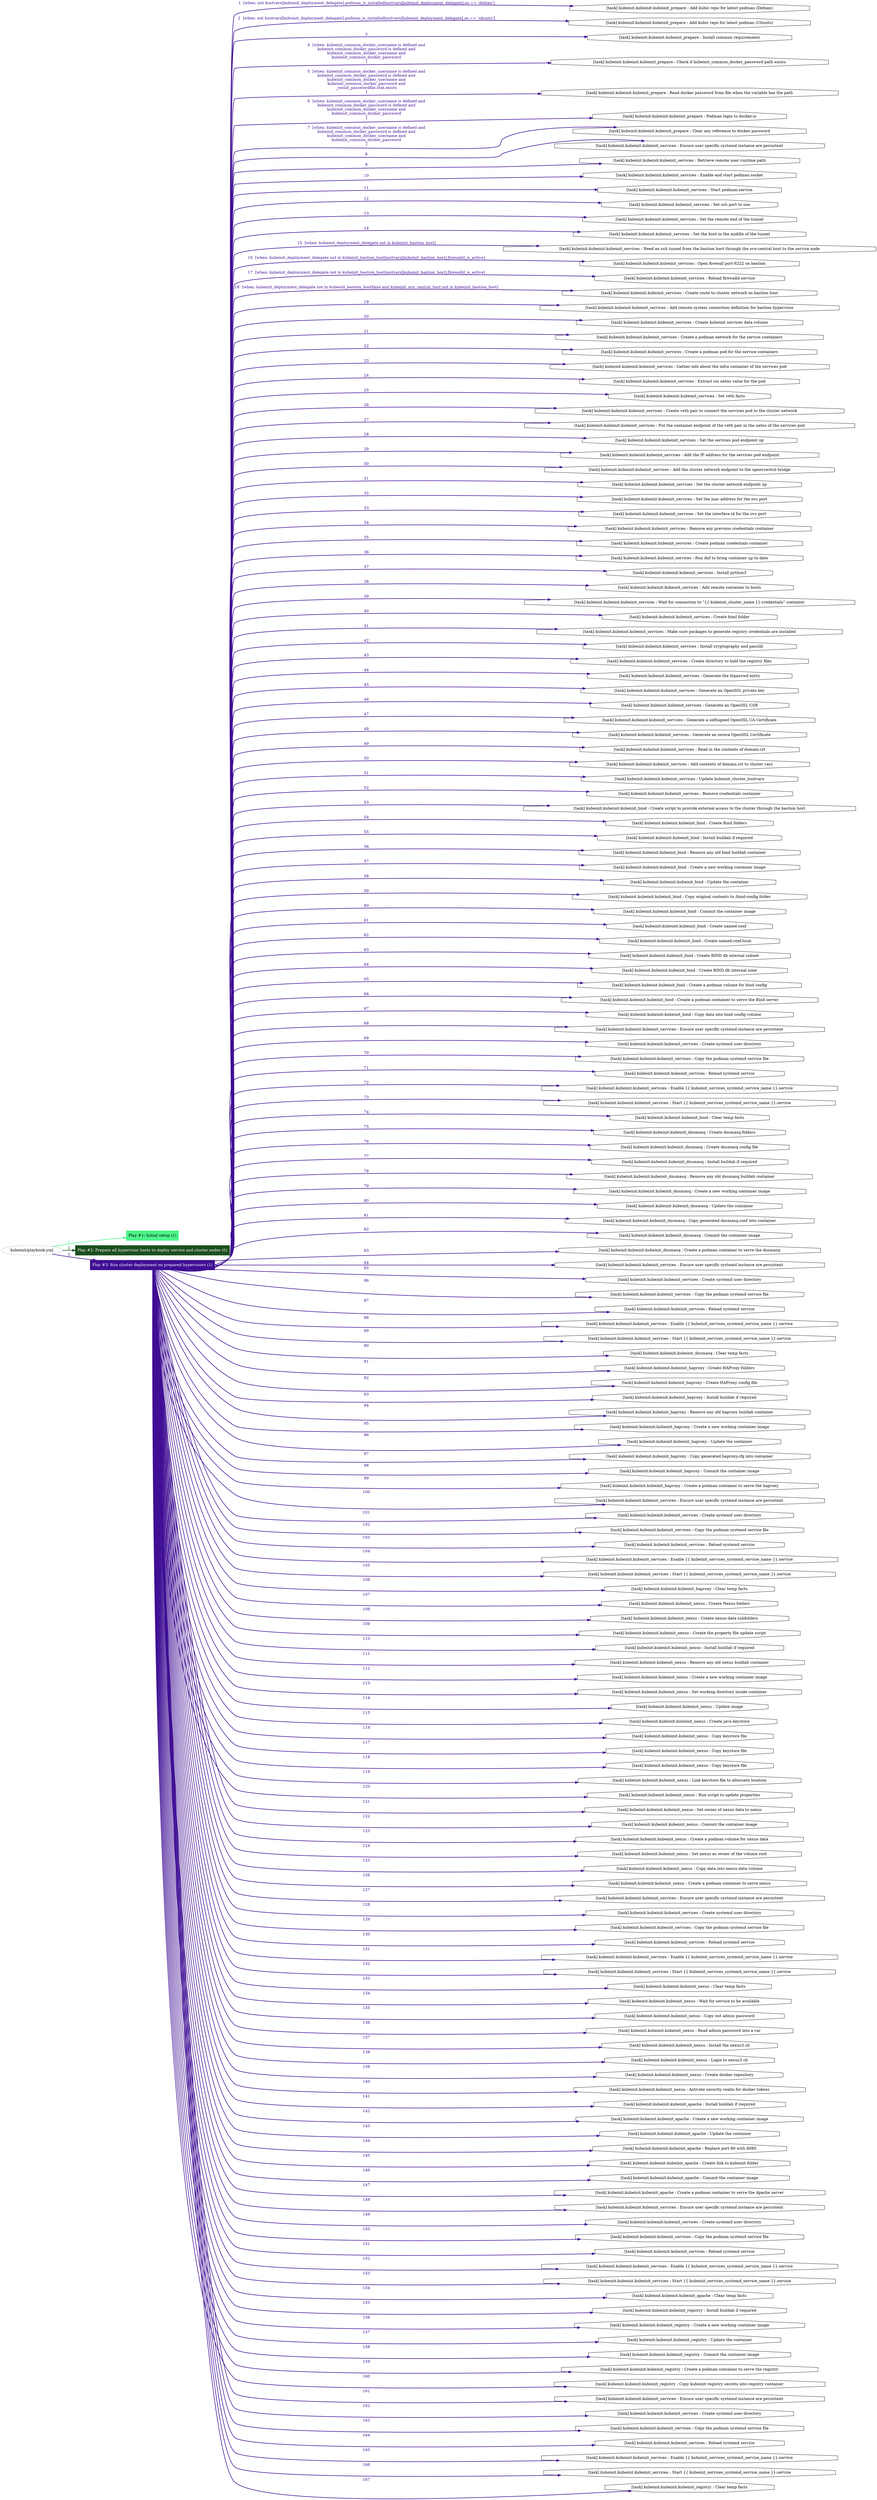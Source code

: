 digraph "kubeinit/playbook.yml "{
	graph [concentrate=true ordering=in rankdir=LR ratio=fill]
	edge [esep=5 sep=10]
	"kubeinit/playbook.yml" [id=root_node style=dotted]
	subgraph "Play #1: Initial setup (1) "{
		"Play #1: Initial setup (1)" [color="#4cf589" fontcolor="#000000" id="play_e1670a55-09c9-421b-a58f-0e911e954299" shape=box style=filled tooltip=localhost]
		"kubeinit/playbook.yml" -> "Play #1: Initial setup (1)" [label=1 color="#4cf589" fontcolor="#4cf589" id="edge_f6b669cc-ffb2-4693-b2b3-4df03c9b5963" style=bold]
	}
	subgraph "Play #2: Prepare all hypervisor hosts to deploy service and cluster nodes (0) "{
		"Play #2: Prepare all hypervisor hosts to deploy service and cluster nodes (0)" [color="#1b501d" fontcolor="#ffffff" id="play_69d656e1-14a1-41c9-8a2c-cfd2162ef67c" shape=box style=filled tooltip=""]
		"kubeinit/playbook.yml" -> "Play #2: Prepare all hypervisor hosts to deploy service and cluster nodes (0)" [label=2 color="#1b501d" fontcolor="#1b501d" id="edge_c84c5daa-3140-4b93-a6ff-8d3c5e01f1c2" style=bold]
	}
	subgraph "Play #3: Run cluster deployment on prepared hypervisors (1) "{
		"Play #3: Run cluster deployment on prepared hypervisors (1)" [color="#3f0e94" fontcolor="#ffffff" id="play_6b8fcadd-1728-4d40-af74-6d160e2e58e9" shape=box style=filled tooltip=localhost]
		"kubeinit/playbook.yml" -> "Play #3: Run cluster deployment on prepared hypervisors (1)" [label=3 color="#3f0e94" fontcolor="#3f0e94" id="edge_b7e5f80b-4051-43a0-878e-6eafd221dc8c" style=bold]
		"task_05ff92ca-f580-4445-ae66-e127723f6e08" [label="[task] kubeinit.kubeinit.kubeinit_prepare : Add kubic repo for latest podman (Debian)" id="task_05ff92ca-f580-4445-ae66-e127723f6e08" shape=octagon tooltip="[task] kubeinit.kubeinit.kubeinit_prepare : Add kubic repo for latest podman (Debian)"]
		"Play #3: Run cluster deployment on prepared hypervisors (1)" -> "task_05ff92ca-f580-4445-ae66-e127723f6e08" [label="1  [when: not hostvars[kubeinit_deployment_delegate].podman_is_installedhostvars[kubeinit_deployment_delegate].os == 'debian']" color="#3f0e94" fontcolor="#3f0e94" id="edge_dc1e9e5c-7c0b-4c94-b941-2beea9fc41bd" style=bold]
		"task_ffee3f92-b61b-4e8f-9930-fd461c73ea97" [label="[task] kubeinit.kubeinit.kubeinit_prepare : Add kubic repo for latest podman (Ubuntu)" id="task_ffee3f92-b61b-4e8f-9930-fd461c73ea97" shape=octagon tooltip="[task] kubeinit.kubeinit.kubeinit_prepare : Add kubic repo for latest podman (Ubuntu)"]
		"Play #3: Run cluster deployment on prepared hypervisors (1)" -> "task_ffee3f92-b61b-4e8f-9930-fd461c73ea97" [label="2  [when: not hostvars[kubeinit_deployment_delegate].podman_is_installedhostvars[kubeinit_deployment_delegate].os == 'ubuntu']" color="#3f0e94" fontcolor="#3f0e94" id="edge_00a8b581-418d-4a57-b435-8e18e69c8f6f" style=bold]
		"task_b132466c-6c3f-4021-a0fa-16396cb1f9f5" [label="[task] kubeinit.kubeinit.kubeinit_prepare : Install common requirements" id="task_b132466c-6c3f-4021-a0fa-16396cb1f9f5" shape=octagon tooltip="[task] kubeinit.kubeinit.kubeinit_prepare : Install common requirements"]
		"Play #3: Run cluster deployment on prepared hypervisors (1)" -> "task_b132466c-6c3f-4021-a0fa-16396cb1f9f5" [label=3 color="#3f0e94" fontcolor="#3f0e94" id="edge_e95230b6-11f2-449c-bf95-c48be4333100" style=bold]
		"task_f907fc4c-ada0-4bb6-be3b-865b6aa5b366" [label="[task] kubeinit.kubeinit.kubeinit_prepare : Check if kubeinit_common_docker_password path exists" id="task_f907fc4c-ada0-4bb6-be3b-865b6aa5b366" shape=octagon tooltip="[task] kubeinit.kubeinit.kubeinit_prepare : Check if kubeinit_common_docker_password path exists"]
		"Play #3: Run cluster deployment on prepared hypervisors (1)" -> "task_f907fc4c-ada0-4bb6-be3b-865b6aa5b366" [label="4  [when: kubeinit_common_docker_username is defined and
kubeinit_common_docker_password is defined and
kubeinit_common_docker_username and
kubeinit_common_docker_password
]" color="#3f0e94" fontcolor="#3f0e94" id="edge_6ec1114b-d53f-4f47-bb2a-bc087a90d6c3" style=bold]
		"task_6bd5d0cb-2789-45bf-a015-0730856bffbb" [label="[task] kubeinit.kubeinit.kubeinit_prepare : Read docker password from file when the variable has the path" id="task_6bd5d0cb-2789-45bf-a015-0730856bffbb" shape=octagon tooltip="[task] kubeinit.kubeinit.kubeinit_prepare : Read docker password from file when the variable has the path"]
		"Play #3: Run cluster deployment on prepared hypervisors (1)" -> "task_6bd5d0cb-2789-45bf-a015-0730856bffbb" [label="5  [when: kubeinit_common_docker_username is defined and
kubeinit_common_docker_password is defined and
kubeinit_common_docker_username and
kubeinit_common_docker_password and
_result_passwordfile.stat.exists
]" color="#3f0e94" fontcolor="#3f0e94" id="edge_c313a157-1e73-42d8-90aa-35521d75ae80" style=bold]
		"task_59c78152-36c1-443b-85fc-85a3023d7e7b" [label="[task] kubeinit.kubeinit.kubeinit_prepare : Podman login to docker.io" id="task_59c78152-36c1-443b-85fc-85a3023d7e7b" shape=octagon tooltip="[task] kubeinit.kubeinit.kubeinit_prepare : Podman login to docker.io"]
		"Play #3: Run cluster deployment on prepared hypervisors (1)" -> "task_59c78152-36c1-443b-85fc-85a3023d7e7b" [label="6  [when: kubeinit_common_docker_username is defined and
kubeinit_common_docker_password is defined and
kubeinit_common_docker_username and
kubeinit_common_docker_password
]" color="#3f0e94" fontcolor="#3f0e94" id="edge_5a799211-f4a3-41f1-9bab-16ac2147af87" style=bold]
		"task_451302b7-7a1e-4554-96f5-9acd094cd9c2" [label="[task] kubeinit.kubeinit.kubeinit_prepare : Clear any reference to docker password" id="task_451302b7-7a1e-4554-96f5-9acd094cd9c2" shape=octagon tooltip="[task] kubeinit.kubeinit.kubeinit_prepare : Clear any reference to docker password"]
		"Play #3: Run cluster deployment on prepared hypervisors (1)" -> "task_451302b7-7a1e-4554-96f5-9acd094cd9c2" [label="7  [when: kubeinit_common_docker_username is defined and
kubeinit_common_docker_password is defined and
kubeinit_common_docker_username and
kubeinit_common_docker_password
]" color="#3f0e94" fontcolor="#3f0e94" id="edge_ec1c2e70-5978-40ec-9911-83ad4a3e6a66" style=bold]
		"task_17a6de06-46dc-4f0f-b580-411fc3190a96" [label="[task] kubeinit.kubeinit.kubeinit_services : Ensure user specific systemd instance are persistent" id="task_17a6de06-46dc-4f0f-b580-411fc3190a96" shape=octagon tooltip="[task] kubeinit.kubeinit.kubeinit_services : Ensure user specific systemd instance are persistent"]
		"Play #3: Run cluster deployment on prepared hypervisors (1)" -> "task_17a6de06-46dc-4f0f-b580-411fc3190a96" [label=8 color="#3f0e94" fontcolor="#3f0e94" id="edge_59e2bdff-ca3b-4ebc-a59c-d6b43865b53d" style=bold]
		"task_5453aac9-1a6b-4b23-a03c-a99dc59c8164" [label="[task] kubeinit.kubeinit.kubeinit_services : Retrieve remote user runtime path" id="task_5453aac9-1a6b-4b23-a03c-a99dc59c8164" shape=octagon tooltip="[task] kubeinit.kubeinit.kubeinit_services : Retrieve remote user runtime path"]
		"Play #3: Run cluster deployment on prepared hypervisors (1)" -> "task_5453aac9-1a6b-4b23-a03c-a99dc59c8164" [label=9 color="#3f0e94" fontcolor="#3f0e94" id="edge_f0400002-eefd-4e7b-881a-2c7f6992d359" style=bold]
		"task_53ce9187-f062-4357-ad5d-54d92a68c7ec" [label="[task] kubeinit.kubeinit.kubeinit_services : Enable and start podman.socket" id="task_53ce9187-f062-4357-ad5d-54d92a68c7ec" shape=octagon tooltip="[task] kubeinit.kubeinit.kubeinit_services : Enable and start podman.socket"]
		"Play #3: Run cluster deployment on prepared hypervisors (1)" -> "task_53ce9187-f062-4357-ad5d-54d92a68c7ec" [label=10 color="#3f0e94" fontcolor="#3f0e94" id="edge_26896aa6-d507-49c7-bcf5-97bb433165e4" style=bold]
		"task_1e1da70d-1f1c-4c99-8d22-be641a851b46" [label="[task] kubeinit.kubeinit.kubeinit_services : Start podman.service" id="task_1e1da70d-1f1c-4c99-8d22-be641a851b46" shape=octagon tooltip="[task] kubeinit.kubeinit.kubeinit_services : Start podman.service"]
		"Play #3: Run cluster deployment on prepared hypervisors (1)" -> "task_1e1da70d-1f1c-4c99-8d22-be641a851b46" [label=11 color="#3f0e94" fontcolor="#3f0e94" id="edge_14064325-61de-466f-8c3a-7328e38d11a9" style=bold]
		"task_06803baa-ad11-438d-b3ec-3033d46e5c58" [label="[task] kubeinit.kubeinit.kubeinit_services : Set ssh port to use" id="task_06803baa-ad11-438d-b3ec-3033d46e5c58" shape=octagon tooltip="[task] kubeinit.kubeinit.kubeinit_services : Set ssh port to use"]
		"Play #3: Run cluster deployment on prepared hypervisors (1)" -> "task_06803baa-ad11-438d-b3ec-3033d46e5c58" [label=12 color="#3f0e94" fontcolor="#3f0e94" id="edge_7ffe57ca-6db6-46e3-bf25-08055adb8ae3" style=bold]
		"task_c208596a-fdaa-412b-92be-18d900feffb8" [label="[task] kubeinit.kubeinit.kubeinit_services : Set the remote end of the tunnel" id="task_c208596a-fdaa-412b-92be-18d900feffb8" shape=octagon tooltip="[task] kubeinit.kubeinit.kubeinit_services : Set the remote end of the tunnel"]
		"Play #3: Run cluster deployment on prepared hypervisors (1)" -> "task_c208596a-fdaa-412b-92be-18d900feffb8" [label=13 color="#3f0e94" fontcolor="#3f0e94" id="edge_c72710f0-ae20-4232-8874-75b726946fcb" style=bold]
		"task_45d6d3b1-d099-4cde-b321-beac781d39cd" [label="[task] kubeinit.kubeinit.kubeinit_services : Set the host in the middle of the tunnel" id="task_45d6d3b1-d099-4cde-b321-beac781d39cd" shape=octagon tooltip="[task] kubeinit.kubeinit.kubeinit_services : Set the host in the middle of the tunnel"]
		"Play #3: Run cluster deployment on prepared hypervisors (1)" -> "task_45d6d3b1-d099-4cde-b321-beac781d39cd" [label=14 color="#3f0e94" fontcolor="#3f0e94" id="edge_9319429b-443f-45c3-97b2-f166766fc763" style=bold]
		"task_521a75cc-011e-45dc-b380-1fee39e77063" [label="[task] kubeinit.kubeinit.kubeinit_services : Need an ssh tunnel from the bastion host through the ovn-central host to the service node" id="task_521a75cc-011e-45dc-b380-1fee39e77063" shape=octagon tooltip="[task] kubeinit.kubeinit.kubeinit_services : Need an ssh tunnel from the bastion host through the ovn-central host to the service node"]
		"Play #3: Run cluster deployment on prepared hypervisors (1)" -> "task_521a75cc-011e-45dc-b380-1fee39e77063" [label="15  [when: kubeinit_deployment_delegate not in kubeinit_bastion_host]" color="#3f0e94" fontcolor="#3f0e94" id="edge_b9b7508e-839f-445e-a95e-c33d20ce93b9" style=bold]
		"task_2203a306-1900-4e9b-8f1b-eeed14e67514" [label="[task] kubeinit.kubeinit.kubeinit_services : Open firewall port 6222 on bastion" id="task_2203a306-1900-4e9b-8f1b-eeed14e67514" shape=octagon tooltip="[task] kubeinit.kubeinit.kubeinit_services : Open firewall port 6222 on bastion"]
		"Play #3: Run cluster deployment on prepared hypervisors (1)" -> "task_2203a306-1900-4e9b-8f1b-eeed14e67514" [label="16  [when: kubeinit_deployment_delegate not in kubeinit_bastion_hosthostvars[kubeinit_bastion_host].firewalld_is_active]" color="#3f0e94" fontcolor="#3f0e94" id="edge_721d7cdf-368a-4f26-ae50-6740e7308128" style=bold]
		"task_ee102d5f-8294-44f8-a62c-2e78fba1008b" [label="[task] kubeinit.kubeinit.kubeinit_services : Reload firewalld service" id="task_ee102d5f-8294-44f8-a62c-2e78fba1008b" shape=octagon tooltip="[task] kubeinit.kubeinit.kubeinit_services : Reload firewalld service"]
		"Play #3: Run cluster deployment on prepared hypervisors (1)" -> "task_ee102d5f-8294-44f8-a62c-2e78fba1008b" [label="17  [when: kubeinit_deployment_delegate not in kubeinit_bastion_hosthostvars[kubeinit_bastion_host].firewalld_is_active]" color="#3f0e94" fontcolor="#3f0e94" id="edge_c3185f85-4ac9-45ec-a727-52cf97c240f5" style=bold]
		"task_527a9bff-fd1e-4fd1-a4de-e8f0f32ee71d" [label="[task] kubeinit.kubeinit.kubeinit_services : Create route to cluster network on bastion host" id="task_527a9bff-fd1e-4fd1-a4de-e8f0f32ee71d" shape=octagon tooltip="[task] kubeinit.kubeinit.kubeinit_services : Create route to cluster network on bastion host"]
		"Play #3: Run cluster deployment on prepared hypervisors (1)" -> "task_527a9bff-fd1e-4fd1-a4de-e8f0f32ee71d" [label="18  [when: kubeinit_deployment_delegate not in kubeinit_bastion_hostfalse and kubeinit_ovn_central_host not in kubeinit_bastion_host]" color="#3f0e94" fontcolor="#3f0e94" id="edge_df4b7bf8-269f-4270-97bf-1452fd2f8c9d" style=bold]
		"task_347d0b35-543e-42d2-b494-40e6311cf6c5" [label="[task] kubeinit.kubeinit.kubeinit_services : Add remote system connection definition for bastion hypervisor" id="task_347d0b35-543e-42d2-b494-40e6311cf6c5" shape=octagon tooltip="[task] kubeinit.kubeinit.kubeinit_services : Add remote system connection definition for bastion hypervisor"]
		"Play #3: Run cluster deployment on prepared hypervisors (1)" -> "task_347d0b35-543e-42d2-b494-40e6311cf6c5" [label=19 color="#3f0e94" fontcolor="#3f0e94" id="edge_d7d37d0b-c23e-4b27-a309-4c24386cba2a" style=bold]
		"task_76d49a56-2e24-4010-84e4-b2c9aa56c0ee" [label="[task] kubeinit.kubeinit.kubeinit_services : Create kubeinit services data volume" id="task_76d49a56-2e24-4010-84e4-b2c9aa56c0ee" shape=octagon tooltip="[task] kubeinit.kubeinit.kubeinit_services : Create kubeinit services data volume"]
		"Play #3: Run cluster deployment on prepared hypervisors (1)" -> "task_76d49a56-2e24-4010-84e4-b2c9aa56c0ee" [label=20 color="#3f0e94" fontcolor="#3f0e94" id="edge_43536a56-e9b4-4f85-b9fe-a1620284913d" style=bold]
		"task_8bcbf3b5-cc3d-459c-aeae-031667b5c1d1" [label="[task] kubeinit.kubeinit.kubeinit_services : Create a podman network for the service containers" id="task_8bcbf3b5-cc3d-459c-aeae-031667b5c1d1" shape=octagon tooltip="[task] kubeinit.kubeinit.kubeinit_services : Create a podman network for the service containers"]
		"Play #3: Run cluster deployment on prepared hypervisors (1)" -> "task_8bcbf3b5-cc3d-459c-aeae-031667b5c1d1" [label=21 color="#3f0e94" fontcolor="#3f0e94" id="edge_88a94800-f07b-4969-86e2-29e6346d067d" style=bold]
		"task_f9e975e2-5d40-4cdb-9fca-9ccae5f9a2b8" [label="[task] kubeinit.kubeinit.kubeinit_services : Create a podman pod for the service containers" id="task_f9e975e2-5d40-4cdb-9fca-9ccae5f9a2b8" shape=octagon tooltip="[task] kubeinit.kubeinit.kubeinit_services : Create a podman pod for the service containers"]
		"Play #3: Run cluster deployment on prepared hypervisors (1)" -> "task_f9e975e2-5d40-4cdb-9fca-9ccae5f9a2b8" [label=22 color="#3f0e94" fontcolor="#3f0e94" id="edge_0c6b7465-cc63-41d3-9900-9b5c46bdfe01" style=bold]
		"task_19245dac-3544-4839-b7f3-f0c037bb9d04" [label="[task] kubeinit.kubeinit.kubeinit_services : Gather info about the infra container of the services pod" id="task_19245dac-3544-4839-b7f3-f0c037bb9d04" shape=octagon tooltip="[task] kubeinit.kubeinit.kubeinit_services : Gather info about the infra container of the services pod"]
		"Play #3: Run cluster deployment on prepared hypervisors (1)" -> "task_19245dac-3544-4839-b7f3-f0c037bb9d04" [label=23 color="#3f0e94" fontcolor="#3f0e94" id="edge_281f8771-2bd0-4658-85d3-bb2324da9d82" style=bold]
		"task_63bb183d-7370-4f00-b92d-01e077869133" [label="[task] kubeinit.kubeinit.kubeinit_services : Extract cni netns value for the pod" id="task_63bb183d-7370-4f00-b92d-01e077869133" shape=octagon tooltip="[task] kubeinit.kubeinit.kubeinit_services : Extract cni netns value for the pod"]
		"Play #3: Run cluster deployment on prepared hypervisors (1)" -> "task_63bb183d-7370-4f00-b92d-01e077869133" [label=24 color="#3f0e94" fontcolor="#3f0e94" id="edge_4fcbff69-5692-4f2a-af49-5b3e58b56624" style=bold]
		"task_33a69ce1-4137-4cb8-ac81-9248ff0cea32" [label="[task] kubeinit.kubeinit.kubeinit_services : Set veth facts" id="task_33a69ce1-4137-4cb8-ac81-9248ff0cea32" shape=octagon tooltip="[task] kubeinit.kubeinit.kubeinit_services : Set veth facts"]
		"Play #3: Run cluster deployment on prepared hypervisors (1)" -> "task_33a69ce1-4137-4cb8-ac81-9248ff0cea32" [label=25 color="#3f0e94" fontcolor="#3f0e94" id="edge_b3de6fed-63b9-4d63-85cf-cb669fe4d5f4" style=bold]
		"task_e1f70aa1-4760-4a44-b42d-54d8f7081cf8" [label="[task] kubeinit.kubeinit.kubeinit_services : Create veth pair to connect the services pod to the cluster network" id="task_e1f70aa1-4760-4a44-b42d-54d8f7081cf8" shape=octagon tooltip="[task] kubeinit.kubeinit.kubeinit_services : Create veth pair to connect the services pod to the cluster network"]
		"Play #3: Run cluster deployment on prepared hypervisors (1)" -> "task_e1f70aa1-4760-4a44-b42d-54d8f7081cf8" [label=26 color="#3f0e94" fontcolor="#3f0e94" id="edge_a934edc0-ace1-4988-8930-bf20d7b3f449" style=bold]
		"task_3a431d27-0ccd-4db5-867f-9c991ad2687e" [label="[task] kubeinit.kubeinit.kubeinit_services : Put the container endpoint of the veth pair in the netns of the services pod" id="task_3a431d27-0ccd-4db5-867f-9c991ad2687e" shape=octagon tooltip="[task] kubeinit.kubeinit.kubeinit_services : Put the container endpoint of the veth pair in the netns of the services pod"]
		"Play #3: Run cluster deployment on prepared hypervisors (1)" -> "task_3a431d27-0ccd-4db5-867f-9c991ad2687e" [label=27 color="#3f0e94" fontcolor="#3f0e94" id="edge_d85b467a-9c2c-4d7d-9fde-817b6267834d" style=bold]
		"task_8c86e0a5-8f61-4527-afb8-508a4374cfa5" [label="[task] kubeinit.kubeinit.kubeinit_services : Set the services pod endpoint up" id="task_8c86e0a5-8f61-4527-afb8-508a4374cfa5" shape=octagon tooltip="[task] kubeinit.kubeinit.kubeinit_services : Set the services pod endpoint up"]
		"Play #3: Run cluster deployment on prepared hypervisors (1)" -> "task_8c86e0a5-8f61-4527-afb8-508a4374cfa5" [label=28 color="#3f0e94" fontcolor="#3f0e94" id="edge_49b627fe-0a42-407c-a21f-b11c89cc7d95" style=bold]
		"task_e9e8d18f-6643-4aa5-95a9-91c224d895fb" [label="[task] kubeinit.kubeinit.kubeinit_services : Add the IP address for the services pod endpoint" id="task_e9e8d18f-6643-4aa5-95a9-91c224d895fb" shape=octagon tooltip="[task] kubeinit.kubeinit.kubeinit_services : Add the IP address for the services pod endpoint"]
		"Play #3: Run cluster deployment on prepared hypervisors (1)" -> "task_e9e8d18f-6643-4aa5-95a9-91c224d895fb" [label=29 color="#3f0e94" fontcolor="#3f0e94" id="edge_ac778886-72f3-4051-bc0e-b215365b88c4" style=bold]
		"task_96d23fe4-cbde-4608-b7fd-4e0873bbbccd" [label="[task] kubeinit.kubeinit.kubeinit_services : Add the cluster network endpoint to the openvswitch bridge" id="task_96d23fe4-cbde-4608-b7fd-4e0873bbbccd" shape=octagon tooltip="[task] kubeinit.kubeinit.kubeinit_services : Add the cluster network endpoint to the openvswitch bridge"]
		"Play #3: Run cluster deployment on prepared hypervisors (1)" -> "task_96d23fe4-cbde-4608-b7fd-4e0873bbbccd" [label=30 color="#3f0e94" fontcolor="#3f0e94" id="edge_b4caa9c1-0283-4ad1-bca2-d4119a72f882" style=bold]
		"task_4821021f-1539-46ac-9724-822ad42f9221" [label="[task] kubeinit.kubeinit.kubeinit_services : Set the cluster network endpoint up" id="task_4821021f-1539-46ac-9724-822ad42f9221" shape=octagon tooltip="[task] kubeinit.kubeinit.kubeinit_services : Set the cluster network endpoint up"]
		"Play #3: Run cluster deployment on prepared hypervisors (1)" -> "task_4821021f-1539-46ac-9724-822ad42f9221" [label=31 color="#3f0e94" fontcolor="#3f0e94" id="edge_052d7e72-6dcf-4781-8d2f-94c6fc3b3a06" style=bold]
		"task_dc2b8b7e-cdd3-4fff-ba6a-231f8e473d12" [label="[task] kubeinit.kubeinit.kubeinit_services : Set the mac address for the ovs port" id="task_dc2b8b7e-cdd3-4fff-ba6a-231f8e473d12" shape=octagon tooltip="[task] kubeinit.kubeinit.kubeinit_services : Set the mac address for the ovs port"]
		"Play #3: Run cluster deployment on prepared hypervisors (1)" -> "task_dc2b8b7e-cdd3-4fff-ba6a-231f8e473d12" [label=32 color="#3f0e94" fontcolor="#3f0e94" id="edge_bde70094-1df3-40d1-8075-ecdf9d6c3e49" style=bold]
		"task_760456f1-4e11-4ae9-a5ac-2a8a0cd06086" [label="[task] kubeinit.kubeinit.kubeinit_services : Set the interface id for the ovs port" id="task_760456f1-4e11-4ae9-a5ac-2a8a0cd06086" shape=octagon tooltip="[task] kubeinit.kubeinit.kubeinit_services : Set the interface id for the ovs port"]
		"Play #3: Run cluster deployment on prepared hypervisors (1)" -> "task_760456f1-4e11-4ae9-a5ac-2a8a0cd06086" [label=33 color="#3f0e94" fontcolor="#3f0e94" id="edge_0c848ba2-3c20-491a-be30-8678b632baa0" style=bold]
		"task_daa17604-1057-4b22-acc1-5cf9065759dc" [label="[task] kubeinit.kubeinit.kubeinit_services : Remove any previous credentials container" id="task_daa17604-1057-4b22-acc1-5cf9065759dc" shape=octagon tooltip="[task] kubeinit.kubeinit.kubeinit_services : Remove any previous credentials container"]
		"Play #3: Run cluster deployment on prepared hypervisors (1)" -> "task_daa17604-1057-4b22-acc1-5cf9065759dc" [label=34 color="#3f0e94" fontcolor="#3f0e94" id="edge_cbb95caf-b612-4ded-8ef2-f311b3b5f44f" style=bold]
		"task_df2a70d7-dd4e-46c0-a4ed-e73962b8d542" [label="[task] kubeinit.kubeinit.kubeinit_services : Create podman credentials container" id="task_df2a70d7-dd4e-46c0-a4ed-e73962b8d542" shape=octagon tooltip="[task] kubeinit.kubeinit.kubeinit_services : Create podman credentials container"]
		"Play #3: Run cluster deployment on prepared hypervisors (1)" -> "task_df2a70d7-dd4e-46c0-a4ed-e73962b8d542" [label=35 color="#3f0e94" fontcolor="#3f0e94" id="edge_2e0367bf-6b8e-48c2-80ca-f4de30c8e408" style=bold]
		"task_b393a0b4-97b3-411a-804f-7cdc4144b9ac" [label="[task] kubeinit.kubeinit.kubeinit_services : Run dnf to bring container up to date" id="task_b393a0b4-97b3-411a-804f-7cdc4144b9ac" shape=octagon tooltip="[task] kubeinit.kubeinit.kubeinit_services : Run dnf to bring container up to date"]
		"Play #3: Run cluster deployment on prepared hypervisors (1)" -> "task_b393a0b4-97b3-411a-804f-7cdc4144b9ac" [label=36 color="#3f0e94" fontcolor="#3f0e94" id="edge_2e01a8da-cbf9-47d7-8585-ddc6dc40fdc4" style=bold]
		"task_46e3af91-d46b-424d-88db-cc2a149ab365" [label="[task] kubeinit.kubeinit.kubeinit_services : Install python3" id="task_46e3af91-d46b-424d-88db-cc2a149ab365" shape=octagon tooltip="[task] kubeinit.kubeinit.kubeinit_services : Install python3"]
		"Play #3: Run cluster deployment on prepared hypervisors (1)" -> "task_46e3af91-d46b-424d-88db-cc2a149ab365" [label=37 color="#3f0e94" fontcolor="#3f0e94" id="edge_51918d58-78e9-42e1-88cb-09d804187afb" style=bold]
		"task_6506c4ce-0b2c-4262-bbbc-71f75206990c" [label="[task] kubeinit.kubeinit.kubeinit_services : Add remote container to hosts" id="task_6506c4ce-0b2c-4262-bbbc-71f75206990c" shape=octagon tooltip="[task] kubeinit.kubeinit.kubeinit_services : Add remote container to hosts"]
		"Play #3: Run cluster deployment on prepared hypervisors (1)" -> "task_6506c4ce-0b2c-4262-bbbc-71f75206990c" [label=38 color="#3f0e94" fontcolor="#3f0e94" id="edge_06acc966-9e00-4e8b-9961-23a2e9981989" style=bold]
		"task_047ab627-e345-4d54-959e-146ee16113dd" [label="[task] kubeinit.kubeinit.kubeinit_services : Wait for connection to &#34;{{ kubeinit_cluster_name }}-credentials&#34; container" id="task_047ab627-e345-4d54-959e-146ee16113dd" shape=octagon tooltip="[task] kubeinit.kubeinit.kubeinit_services : Wait for connection to &#34;{{ kubeinit_cluster_name }}-credentials&#34; container"]
		"Play #3: Run cluster deployment on prepared hypervisors (1)" -> "task_047ab627-e345-4d54-959e-146ee16113dd" [label=39 color="#3f0e94" fontcolor="#3f0e94" id="edge_25aad67b-260b-491a-8269-3ff0d5a2eac2" style=bold]
		"task_3f580e39-017c-4475-9443-0d891a7e6894" [label="[task] kubeinit.kubeinit.kubeinit_services : Create html folder" id="task_3f580e39-017c-4475-9443-0d891a7e6894" shape=octagon tooltip="[task] kubeinit.kubeinit.kubeinit_services : Create html folder"]
		"Play #3: Run cluster deployment on prepared hypervisors (1)" -> "task_3f580e39-017c-4475-9443-0d891a7e6894" [label=40 color="#3f0e94" fontcolor="#3f0e94" id="edge_0709838c-99ea-4d83-a216-e6f9f616d5d1" style=bold]
		"task_f7e21a2c-0102-48b5-a06c-e94bc3ecdc35" [label="[task] kubeinit.kubeinit.kubeinit_services : Make sure packages to generate registry credentials are installed" id="task_f7e21a2c-0102-48b5-a06c-e94bc3ecdc35" shape=octagon tooltip="[task] kubeinit.kubeinit.kubeinit_services : Make sure packages to generate registry credentials are installed"]
		"Play #3: Run cluster deployment on prepared hypervisors (1)" -> "task_f7e21a2c-0102-48b5-a06c-e94bc3ecdc35" [label=41 color="#3f0e94" fontcolor="#3f0e94" id="edge_7bdb4e53-decb-423f-b84e-f1849b7a8a08" style=bold]
		"task_8298fd35-c56b-4465-b325-443aaad9aa01" [label="[task] kubeinit.kubeinit.kubeinit_services : Install cryptography and passlib" id="task_8298fd35-c56b-4465-b325-443aaad9aa01" shape=octagon tooltip="[task] kubeinit.kubeinit.kubeinit_services : Install cryptography and passlib"]
		"Play #3: Run cluster deployment on prepared hypervisors (1)" -> "task_8298fd35-c56b-4465-b325-443aaad9aa01" [label=42 color="#3f0e94" fontcolor="#3f0e94" id="edge_f18476df-82fc-4a24-82ba-5618fc4318f4" style=bold]
		"task_f95ccf20-0b85-42ce-aeba-989c3c284f9a" [label="[task] kubeinit.kubeinit.kubeinit_services : Create directory to hold the registry files" id="task_f95ccf20-0b85-42ce-aeba-989c3c284f9a" shape=octagon tooltip="[task] kubeinit.kubeinit.kubeinit_services : Create directory to hold the registry files"]
		"Play #3: Run cluster deployment on prepared hypervisors (1)" -> "task_f95ccf20-0b85-42ce-aeba-989c3c284f9a" [label=43 color="#3f0e94" fontcolor="#3f0e94" id="edge_7e85e287-bf2c-4b9c-bd21-77171f6ac998" style=bold]
		"task_1d809ad8-efb8-491e-9577-c22ccaa804fe" [label="[task] kubeinit.kubeinit.kubeinit_services : Generate the htpasswd entry" id="task_1d809ad8-efb8-491e-9577-c22ccaa804fe" shape=octagon tooltip="[task] kubeinit.kubeinit.kubeinit_services : Generate the htpasswd entry"]
		"Play #3: Run cluster deployment on prepared hypervisors (1)" -> "task_1d809ad8-efb8-491e-9577-c22ccaa804fe" [label=44 color="#3f0e94" fontcolor="#3f0e94" id="edge_513461af-3a18-469d-865a-0da619dfe89f" style=bold]
		"task_377add69-aca5-4414-8159-f9f7be0884c0" [label="[task] kubeinit.kubeinit.kubeinit_services : Generate an OpenSSL private key" id="task_377add69-aca5-4414-8159-f9f7be0884c0" shape=octagon tooltip="[task] kubeinit.kubeinit.kubeinit_services : Generate an OpenSSL private key"]
		"Play #3: Run cluster deployment on prepared hypervisors (1)" -> "task_377add69-aca5-4414-8159-f9f7be0884c0" [label=45 color="#3f0e94" fontcolor="#3f0e94" id="edge_ffefcf6b-a321-42fc-b239-5722ab2b5da0" style=bold]
		"task_78882d3f-42d5-4fec-aa0a-7651cb582162" [label="[task] kubeinit.kubeinit.kubeinit_services : Generate an OpenSSL CSR" id="task_78882d3f-42d5-4fec-aa0a-7651cb582162" shape=octagon tooltip="[task] kubeinit.kubeinit.kubeinit_services : Generate an OpenSSL CSR"]
		"Play #3: Run cluster deployment on prepared hypervisors (1)" -> "task_78882d3f-42d5-4fec-aa0a-7651cb582162" [label=46 color="#3f0e94" fontcolor="#3f0e94" id="edge_57fd0743-660d-416d-bef3-5e6d16aee8c2" style=bold]
		"task_95080c93-3c52-4725-828e-3991f0ff9eac" [label="[task] kubeinit.kubeinit.kubeinit_services : Generate a selfsigned OpenSSL CA Certificate" id="task_95080c93-3c52-4725-828e-3991f0ff9eac" shape=octagon tooltip="[task] kubeinit.kubeinit.kubeinit_services : Generate a selfsigned OpenSSL CA Certificate"]
		"Play #3: Run cluster deployment on prepared hypervisors (1)" -> "task_95080c93-3c52-4725-828e-3991f0ff9eac" [label=47 color="#3f0e94" fontcolor="#3f0e94" id="edge_05285740-8b38-4b50-8062-33aebbe5c37d" style=bold]
		"task_10e372e5-391a-43c9-a657-a77294c0a1e7" [label="[task] kubeinit.kubeinit.kubeinit_services : Generate an ownca OpenSSL Certificate" id="task_10e372e5-391a-43c9-a657-a77294c0a1e7" shape=octagon tooltip="[task] kubeinit.kubeinit.kubeinit_services : Generate an ownca OpenSSL Certificate"]
		"Play #3: Run cluster deployment on prepared hypervisors (1)" -> "task_10e372e5-391a-43c9-a657-a77294c0a1e7" [label=48 color="#3f0e94" fontcolor="#3f0e94" id="edge_d427dae6-871f-459a-805a-6d6aaee78261" style=bold]
		"task_53401b48-b97e-4b2d-a6a0-122280a0859d" [label="[task] kubeinit.kubeinit.kubeinit_services : Read in the contents of domain.crt" id="task_53401b48-b97e-4b2d-a6a0-122280a0859d" shape=octagon tooltip="[task] kubeinit.kubeinit.kubeinit_services : Read in the contents of domain.crt"]
		"Play #3: Run cluster deployment on prepared hypervisors (1)" -> "task_53401b48-b97e-4b2d-a6a0-122280a0859d" [label=49 color="#3f0e94" fontcolor="#3f0e94" id="edge_e3671f6f-bb52-4169-91eb-8f79d52098dd" style=bold]
		"task_a79d1f67-c4f9-4018-af9a-85c6954082a8" [label="[task] kubeinit.kubeinit.kubeinit_services : Add contents of domain.crt to cluster vars" id="task_a79d1f67-c4f9-4018-af9a-85c6954082a8" shape=octagon tooltip="[task] kubeinit.kubeinit.kubeinit_services : Add contents of domain.crt to cluster vars"]
		"Play #3: Run cluster deployment on prepared hypervisors (1)" -> "task_a79d1f67-c4f9-4018-af9a-85c6954082a8" [label=50 color="#3f0e94" fontcolor="#3f0e94" id="edge_1dcb04cb-c629-4a90-9c7f-3b465ce2c8a5" style=bold]
		"task_964dbf89-22f2-4f4b-8096-23cf0ca68168" [label="[task] kubeinit.kubeinit.kubeinit_services : Update kubeinit_cluster_hostvars" id="task_964dbf89-22f2-4f4b-8096-23cf0ca68168" shape=octagon tooltip="[task] kubeinit.kubeinit.kubeinit_services : Update kubeinit_cluster_hostvars"]
		"Play #3: Run cluster deployment on prepared hypervisors (1)" -> "task_964dbf89-22f2-4f4b-8096-23cf0ca68168" [label=51 color="#3f0e94" fontcolor="#3f0e94" id="edge_e2b8b24b-6f89-41d6-8cd7-8278f928abd0" style=bold]
		"task_35b8fe42-c2ae-46d1-a99b-a70dac7d3724" [label="[task] kubeinit.kubeinit.kubeinit_services : Remove credentials container" id="task_35b8fe42-c2ae-46d1-a99b-a70dac7d3724" shape=octagon tooltip="[task] kubeinit.kubeinit.kubeinit_services : Remove credentials container"]
		"Play #3: Run cluster deployment on prepared hypervisors (1)" -> "task_35b8fe42-c2ae-46d1-a99b-a70dac7d3724" [label=52 color="#3f0e94" fontcolor="#3f0e94" id="edge_38e11911-95db-42b2-8bfa-985f9bddc7e0" style=bold]
		"task_c1c71d68-1273-4d13-a7ee-2cbc02f2423c" [label="[task] kubeinit.kubeinit.kubeinit_bind : Create script to provide external access to the cluster through the bastion host" id="task_c1c71d68-1273-4d13-a7ee-2cbc02f2423c" shape=octagon tooltip="[task] kubeinit.kubeinit.kubeinit_bind : Create script to provide external access to the cluster through the bastion host"]
		"Play #3: Run cluster deployment on prepared hypervisors (1)" -> "task_c1c71d68-1273-4d13-a7ee-2cbc02f2423c" [label=53 color="#3f0e94" fontcolor="#3f0e94" id="edge_6ead1a57-82a3-4011-958e-1f1ffc5600f5" style=bold]
		"task_52f1447b-4249-4ede-bd53-7e4d67f62d7c" [label="[task] kubeinit.kubeinit.kubeinit_bind : Create Bind folders" id="task_52f1447b-4249-4ede-bd53-7e4d67f62d7c" shape=octagon tooltip="[task] kubeinit.kubeinit.kubeinit_bind : Create Bind folders"]
		"Play #3: Run cluster deployment on prepared hypervisors (1)" -> "task_52f1447b-4249-4ede-bd53-7e4d67f62d7c" [label=54 color="#3f0e94" fontcolor="#3f0e94" id="edge_275d0cb7-dca2-443b-8835-c98b36b01ea3" style=bold]
		"task_30d578cd-0f58-4001-989c-ce4249e1c7e7" [label="[task] kubeinit.kubeinit.kubeinit_bind : Install buildah if required" id="task_30d578cd-0f58-4001-989c-ce4249e1c7e7" shape=octagon tooltip="[task] kubeinit.kubeinit.kubeinit_bind : Install buildah if required"]
		"Play #3: Run cluster deployment on prepared hypervisors (1)" -> "task_30d578cd-0f58-4001-989c-ce4249e1c7e7" [label=55 color="#3f0e94" fontcolor="#3f0e94" id="edge_fd42f43e-9db4-4689-a442-e89cf4ef6f88" style=bold]
		"task_8681311b-c35e-4869-b9a0-67886a520465" [label="[task] kubeinit.kubeinit.kubeinit_bind : Remove any old bind buildah container" id="task_8681311b-c35e-4869-b9a0-67886a520465" shape=octagon tooltip="[task] kubeinit.kubeinit.kubeinit_bind : Remove any old bind buildah container"]
		"Play #3: Run cluster deployment on prepared hypervisors (1)" -> "task_8681311b-c35e-4869-b9a0-67886a520465" [label=56 color="#3f0e94" fontcolor="#3f0e94" id="edge_32b8494b-8833-4894-8ff7-03164edb6d51" style=bold]
		"task_fa027ddf-ea55-41a8-9a11-e4f613eb9d32" [label="[task] kubeinit.kubeinit.kubeinit_bind : Create a new working container image" id="task_fa027ddf-ea55-41a8-9a11-e4f613eb9d32" shape=octagon tooltip="[task] kubeinit.kubeinit.kubeinit_bind : Create a new working container image"]
		"Play #3: Run cluster deployment on prepared hypervisors (1)" -> "task_fa027ddf-ea55-41a8-9a11-e4f613eb9d32" [label=57 color="#3f0e94" fontcolor="#3f0e94" id="edge_67b19bae-d30c-41c3-aa08-0d3844233f00" style=bold]
		"task_a25293a2-e147-494e-856c-f6370a3dfb66" [label="[task] kubeinit.kubeinit.kubeinit_bind : Update the container" id="task_a25293a2-e147-494e-856c-f6370a3dfb66" shape=octagon tooltip="[task] kubeinit.kubeinit.kubeinit_bind : Update the container"]
		"Play #3: Run cluster deployment on prepared hypervisors (1)" -> "task_a25293a2-e147-494e-856c-f6370a3dfb66" [label=58 color="#3f0e94" fontcolor="#3f0e94" id="edge_7e24edc2-63fc-4bb6-9c4a-bf76c97fbd87" style=bold]
		"task_cf487289-25b7-45f2-8eb5-0243f06453b1" [label="[task] kubeinit.kubeinit.kubeinit_bind : Copy original contents to /bind-config folder" id="task_cf487289-25b7-45f2-8eb5-0243f06453b1" shape=octagon tooltip="[task] kubeinit.kubeinit.kubeinit_bind : Copy original contents to /bind-config folder"]
		"Play #3: Run cluster deployment on prepared hypervisors (1)" -> "task_cf487289-25b7-45f2-8eb5-0243f06453b1" [label=59 color="#3f0e94" fontcolor="#3f0e94" id="edge_2d28bb88-a95e-4e04-9aff-2c072e5dbeda" style=bold]
		"task_deb70918-381f-4e1a-b3ba-fec9adb12bcc" [label="[task] kubeinit.kubeinit.kubeinit_bind : Commit the container image" id="task_deb70918-381f-4e1a-b3ba-fec9adb12bcc" shape=octagon tooltip="[task] kubeinit.kubeinit.kubeinit_bind : Commit the container image"]
		"Play #3: Run cluster deployment on prepared hypervisors (1)" -> "task_deb70918-381f-4e1a-b3ba-fec9adb12bcc" [label=60 color="#3f0e94" fontcolor="#3f0e94" id="edge_0042ffd1-5e6c-4016-b44a-98ed62081fb2" style=bold]
		"task_839b2b15-3ed9-4176-848c-9c75fd39b21d" [label="[task] kubeinit.kubeinit.kubeinit_bind : Create named.conf" id="task_839b2b15-3ed9-4176-848c-9c75fd39b21d" shape=octagon tooltip="[task] kubeinit.kubeinit.kubeinit_bind : Create named.conf"]
		"Play #3: Run cluster deployment on prepared hypervisors (1)" -> "task_839b2b15-3ed9-4176-848c-9c75fd39b21d" [label=61 color="#3f0e94" fontcolor="#3f0e94" id="edge_281b6003-69e7-4c89-a3c2-4d50720bb510" style=bold]
		"task_587fbe20-bc54-432d-90d5-a65cf5a34b68" [label="[task] kubeinit.kubeinit.kubeinit_bind : Create named.conf.local" id="task_587fbe20-bc54-432d-90d5-a65cf5a34b68" shape=octagon tooltip="[task] kubeinit.kubeinit.kubeinit_bind : Create named.conf.local"]
		"Play #3: Run cluster deployment on prepared hypervisors (1)" -> "task_587fbe20-bc54-432d-90d5-a65cf5a34b68" [label=62 color="#3f0e94" fontcolor="#3f0e94" id="edge_94c5fd50-c505-4bfc-bbc5-3850364e0f7c" style=bold]
		"task_beef673d-ebf0-4229-ba66-6ff652f52951" [label="[task] kubeinit.kubeinit.kubeinit_bind : Create BIND db internal subnet" id="task_beef673d-ebf0-4229-ba66-6ff652f52951" shape=octagon tooltip="[task] kubeinit.kubeinit.kubeinit_bind : Create BIND db internal subnet"]
		"Play #3: Run cluster deployment on prepared hypervisors (1)" -> "task_beef673d-ebf0-4229-ba66-6ff652f52951" [label=63 color="#3f0e94" fontcolor="#3f0e94" id="edge_692de751-2a7d-45a2-a7db-9f271d34bd87" style=bold]
		"task_78eede77-237e-4a04-9053-b7af73a6d2de" [label="[task] kubeinit.kubeinit.kubeinit_bind : Create BIND db internal zone" id="task_78eede77-237e-4a04-9053-b7af73a6d2de" shape=octagon tooltip="[task] kubeinit.kubeinit.kubeinit_bind : Create BIND db internal zone"]
		"Play #3: Run cluster deployment on prepared hypervisors (1)" -> "task_78eede77-237e-4a04-9053-b7af73a6d2de" [label=64 color="#3f0e94" fontcolor="#3f0e94" id="edge_ca067e4a-47b1-4c4a-8921-341aeaac2437" style=bold]
		"task_e4b31f53-d1a7-4adf-aedd-8239a178360c" [label="[task] kubeinit.kubeinit.kubeinit_bind : Create a podman volume for bind config" id="task_e4b31f53-d1a7-4adf-aedd-8239a178360c" shape=octagon tooltip="[task] kubeinit.kubeinit.kubeinit_bind : Create a podman volume for bind config"]
		"Play #3: Run cluster deployment on prepared hypervisors (1)" -> "task_e4b31f53-d1a7-4adf-aedd-8239a178360c" [label=65 color="#3f0e94" fontcolor="#3f0e94" id="edge_e9bf51ae-30cb-49fe-98d6-a295816d631f" style=bold]
		"task_58ed4400-c3e2-4bb7-ba1b-7fe9e90e5b87" [label="[task] kubeinit.kubeinit.kubeinit_bind : Create a podman container to serve the Bind server" id="task_58ed4400-c3e2-4bb7-ba1b-7fe9e90e5b87" shape=octagon tooltip="[task] kubeinit.kubeinit.kubeinit_bind : Create a podman container to serve the Bind server"]
		"Play #3: Run cluster deployment on prepared hypervisors (1)" -> "task_58ed4400-c3e2-4bb7-ba1b-7fe9e90e5b87" [label=66 color="#3f0e94" fontcolor="#3f0e94" id="edge_35a65c55-c7f0-4829-a2f9-94775dffc0fa" style=bold]
		"task_b95f7adb-1b41-47ca-8f4a-168db6490dd8" [label="[task] kubeinit.kubeinit.kubeinit_bind : Copy data into bind config volume" id="task_b95f7adb-1b41-47ca-8f4a-168db6490dd8" shape=octagon tooltip="[task] kubeinit.kubeinit.kubeinit_bind : Copy data into bind config volume"]
		"Play #3: Run cluster deployment on prepared hypervisors (1)" -> "task_b95f7adb-1b41-47ca-8f4a-168db6490dd8" [label=67 color="#3f0e94" fontcolor="#3f0e94" id="edge_87324798-d5cd-47e2-a9c0-c5ec47ba70c2" style=bold]
		"task_bb8f373a-3005-4ec7-ae70-378818ee0ea3" [label="[task] kubeinit.kubeinit.kubeinit_services : Ensure user specific systemd instance are persistent" id="task_bb8f373a-3005-4ec7-ae70-378818ee0ea3" shape=octagon tooltip="[task] kubeinit.kubeinit.kubeinit_services : Ensure user specific systemd instance are persistent"]
		"Play #3: Run cluster deployment on prepared hypervisors (1)" -> "task_bb8f373a-3005-4ec7-ae70-378818ee0ea3" [label=68 color="#3f0e94" fontcolor="#3f0e94" id="edge_33ee0351-9047-461f-961c-c8fd179da1d8" style=bold]
		"task_5f3a5e65-1880-452f-8a84-c193842faa6f" [label="[task] kubeinit.kubeinit.kubeinit_services : Create systemd user directory" id="task_5f3a5e65-1880-452f-8a84-c193842faa6f" shape=octagon tooltip="[task] kubeinit.kubeinit.kubeinit_services : Create systemd user directory"]
		"Play #3: Run cluster deployment on prepared hypervisors (1)" -> "task_5f3a5e65-1880-452f-8a84-c193842faa6f" [label=69 color="#3f0e94" fontcolor="#3f0e94" id="edge_621fcc63-8ef9-49f5-aee1-c1c84f259c2e" style=bold]
		"task_d3133b5c-18fb-4c2b-93b8-b0a027aba6b3" [label="[task] kubeinit.kubeinit.kubeinit_services : Copy the podman systemd service file" id="task_d3133b5c-18fb-4c2b-93b8-b0a027aba6b3" shape=octagon tooltip="[task] kubeinit.kubeinit.kubeinit_services : Copy the podman systemd service file"]
		"Play #3: Run cluster deployment on prepared hypervisors (1)" -> "task_d3133b5c-18fb-4c2b-93b8-b0a027aba6b3" [label=70 color="#3f0e94" fontcolor="#3f0e94" id="edge_bb963ac6-578b-40aa-914f-70ba86791257" style=bold]
		"task_712feab4-122f-43b0-9306-51f6a356a6e9" [label="[task] kubeinit.kubeinit.kubeinit_services : Reload systemd service" id="task_712feab4-122f-43b0-9306-51f6a356a6e9" shape=octagon tooltip="[task] kubeinit.kubeinit.kubeinit_services : Reload systemd service"]
		"Play #3: Run cluster deployment on prepared hypervisors (1)" -> "task_712feab4-122f-43b0-9306-51f6a356a6e9" [label=71 color="#3f0e94" fontcolor="#3f0e94" id="edge_235f05a9-54b9-48a1-8306-c721054fa5e8" style=bold]
		"task_5ba9cb71-751a-4822-813a-133a2505b65f" [label="[task] kubeinit.kubeinit.kubeinit_services : Enable {{ kubeinit_services_systemd_service_name }}.service" id="task_5ba9cb71-751a-4822-813a-133a2505b65f" shape=octagon tooltip="[task] kubeinit.kubeinit.kubeinit_services : Enable {{ kubeinit_services_systemd_service_name }}.service"]
		"Play #3: Run cluster deployment on prepared hypervisors (1)" -> "task_5ba9cb71-751a-4822-813a-133a2505b65f" [label=72 color="#3f0e94" fontcolor="#3f0e94" id="edge_34560833-65b5-4853-9901-68d4741c577e" style=bold]
		"task_f8124683-4242-47c3-b3f5-7504e24b00e6" [label="[task] kubeinit.kubeinit.kubeinit_services : Start {{ kubeinit_services_systemd_service_name }}.service" id="task_f8124683-4242-47c3-b3f5-7504e24b00e6" shape=octagon tooltip="[task] kubeinit.kubeinit.kubeinit_services : Start {{ kubeinit_services_systemd_service_name }}.service"]
		"Play #3: Run cluster deployment on prepared hypervisors (1)" -> "task_f8124683-4242-47c3-b3f5-7504e24b00e6" [label=73 color="#3f0e94" fontcolor="#3f0e94" id="edge_8e554b80-876c-4eb2-87be-d8f2d9a321f7" style=bold]
		"task_6e531a97-af3b-4c27-a8f7-dfe09068512c" [label="[task] kubeinit.kubeinit.kubeinit_bind : Clear temp facts" id="task_6e531a97-af3b-4c27-a8f7-dfe09068512c" shape=octagon tooltip="[task] kubeinit.kubeinit.kubeinit_bind : Clear temp facts"]
		"Play #3: Run cluster deployment on prepared hypervisors (1)" -> "task_6e531a97-af3b-4c27-a8f7-dfe09068512c" [label=74 color="#3f0e94" fontcolor="#3f0e94" id="edge_897cd824-334c-4ebc-83e3-5882de98637a" style=bold]
		"task_c026eb17-0d25-4f55-89ff-db2e18a58dac" [label="[task] kubeinit.kubeinit.kubeinit_dnsmasq : Create dnsmasq folders" id="task_c026eb17-0d25-4f55-89ff-db2e18a58dac" shape=octagon tooltip="[task] kubeinit.kubeinit.kubeinit_dnsmasq : Create dnsmasq folders"]
		"Play #3: Run cluster deployment on prepared hypervisors (1)" -> "task_c026eb17-0d25-4f55-89ff-db2e18a58dac" [label=75 color="#3f0e94" fontcolor="#3f0e94" id="edge_6c676f22-25f7-4330-85c3-dc928f4f6e90" style=bold]
		"task_eeea0c78-591f-448d-9055-f7b816f1f97b" [label="[task] kubeinit.kubeinit.kubeinit_dnsmasq : Create dnsmasq config file" id="task_eeea0c78-591f-448d-9055-f7b816f1f97b" shape=octagon tooltip="[task] kubeinit.kubeinit.kubeinit_dnsmasq : Create dnsmasq config file"]
		"Play #3: Run cluster deployment on prepared hypervisors (1)" -> "task_eeea0c78-591f-448d-9055-f7b816f1f97b" [label=76 color="#3f0e94" fontcolor="#3f0e94" id="edge_e089ae95-bbf7-4c21-b7e0-648d6a4b4991" style=bold]
		"task_516bcc6e-ce19-41f8-acb3-f9abfc156ceb" [label="[task] kubeinit.kubeinit.kubeinit_dnsmasq : Install buildah if required" id="task_516bcc6e-ce19-41f8-acb3-f9abfc156ceb" shape=octagon tooltip="[task] kubeinit.kubeinit.kubeinit_dnsmasq : Install buildah if required"]
		"Play #3: Run cluster deployment on prepared hypervisors (1)" -> "task_516bcc6e-ce19-41f8-acb3-f9abfc156ceb" [label=77 color="#3f0e94" fontcolor="#3f0e94" id="edge_d19c6df7-2f44-4fb6-ab95-7f282a11cced" style=bold]
		"task_b40d9131-ebe3-4303-81a7-78b83d4dafc0" [label="[task] kubeinit.kubeinit.kubeinit_dnsmasq : Remove any old dnsmasq buildah container" id="task_b40d9131-ebe3-4303-81a7-78b83d4dafc0" shape=octagon tooltip="[task] kubeinit.kubeinit.kubeinit_dnsmasq : Remove any old dnsmasq buildah container"]
		"Play #3: Run cluster deployment on prepared hypervisors (1)" -> "task_b40d9131-ebe3-4303-81a7-78b83d4dafc0" [label=78 color="#3f0e94" fontcolor="#3f0e94" id="edge_cf29302e-cbb7-48e2-8057-267bd331f108" style=bold]
		"task_84c5a114-d8e5-49eb-93ac-1eeb6721f80c" [label="[task] kubeinit.kubeinit.kubeinit_dnsmasq : Create a new working container image" id="task_84c5a114-d8e5-49eb-93ac-1eeb6721f80c" shape=octagon tooltip="[task] kubeinit.kubeinit.kubeinit_dnsmasq : Create a new working container image"]
		"Play #3: Run cluster deployment on prepared hypervisors (1)" -> "task_84c5a114-d8e5-49eb-93ac-1eeb6721f80c" [label=79 color="#3f0e94" fontcolor="#3f0e94" id="edge_bb49c109-2226-407f-9b09-b561796cfac6" style=bold]
		"task_510584f0-1ec6-4fc5-99b7-72b3c10a0567" [label="[task] kubeinit.kubeinit.kubeinit_dnsmasq : Update the container" id="task_510584f0-1ec6-4fc5-99b7-72b3c10a0567" shape=octagon tooltip="[task] kubeinit.kubeinit.kubeinit_dnsmasq : Update the container"]
		"Play #3: Run cluster deployment on prepared hypervisors (1)" -> "task_510584f0-1ec6-4fc5-99b7-72b3c10a0567" [label=80 color="#3f0e94" fontcolor="#3f0e94" id="edge_a5bc2d39-455b-466d-95ee-f4eaefdb838e" style=bold]
		"task_926d0d66-9559-4c34-8807-84ec40eaa910" [label="[task] kubeinit.kubeinit.kubeinit_dnsmasq : Copy generated dnsmasq.conf into container" id="task_926d0d66-9559-4c34-8807-84ec40eaa910" shape=octagon tooltip="[task] kubeinit.kubeinit.kubeinit_dnsmasq : Copy generated dnsmasq.conf into container"]
		"Play #3: Run cluster deployment on prepared hypervisors (1)" -> "task_926d0d66-9559-4c34-8807-84ec40eaa910" [label=81 color="#3f0e94" fontcolor="#3f0e94" id="edge_b4b0e5ef-4b3a-4cbe-84c5-86cff8ba4547" style=bold]
		"task_7604852d-4439-4f71-bd28-359a75c52329" [label="[task] kubeinit.kubeinit.kubeinit_dnsmasq : Commit the container image" id="task_7604852d-4439-4f71-bd28-359a75c52329" shape=octagon tooltip="[task] kubeinit.kubeinit.kubeinit_dnsmasq : Commit the container image"]
		"Play #3: Run cluster deployment on prepared hypervisors (1)" -> "task_7604852d-4439-4f71-bd28-359a75c52329" [label=82 color="#3f0e94" fontcolor="#3f0e94" id="edge_f8cbfa3d-99b1-4e87-8b93-39bb7007e981" style=bold]
		"task_e3b6acc9-453b-417a-bf63-5e330bfc2746" [label="[task] kubeinit.kubeinit.kubeinit_dnsmasq : Create a podman container to serve the dnsmasq" id="task_e3b6acc9-453b-417a-bf63-5e330bfc2746" shape=octagon tooltip="[task] kubeinit.kubeinit.kubeinit_dnsmasq : Create a podman container to serve the dnsmasq"]
		"Play #3: Run cluster deployment on prepared hypervisors (1)" -> "task_e3b6acc9-453b-417a-bf63-5e330bfc2746" [label=83 color="#3f0e94" fontcolor="#3f0e94" id="edge_cc885ddf-17d2-4b22-965e-3b879fe61d41" style=bold]
		"task_ac41ebee-6dcc-4328-aad1-877b369a60df" [label="[task] kubeinit.kubeinit.kubeinit_services : Ensure user specific systemd instance are persistent" id="task_ac41ebee-6dcc-4328-aad1-877b369a60df" shape=octagon tooltip="[task] kubeinit.kubeinit.kubeinit_services : Ensure user specific systemd instance are persistent"]
		"Play #3: Run cluster deployment on prepared hypervisors (1)" -> "task_ac41ebee-6dcc-4328-aad1-877b369a60df" [label=84 color="#3f0e94" fontcolor="#3f0e94" id="edge_0d04b3e3-aa0a-4f9e-97c5-99dc52a1a805" style=bold]
		"task_79e60803-89e4-4721-9306-0f523bde0e2a" [label="[task] kubeinit.kubeinit.kubeinit_services : Create systemd user directory" id="task_79e60803-89e4-4721-9306-0f523bde0e2a" shape=octagon tooltip="[task] kubeinit.kubeinit.kubeinit_services : Create systemd user directory"]
		"Play #3: Run cluster deployment on prepared hypervisors (1)" -> "task_79e60803-89e4-4721-9306-0f523bde0e2a" [label=85 color="#3f0e94" fontcolor="#3f0e94" id="edge_ad2ac74c-5d10-4a1f-a5b2-ad66ede492e6" style=bold]
		"task_bd74ce3f-0082-4c3b-8044-3da65ec25dae" [label="[task] kubeinit.kubeinit.kubeinit_services : Copy the podman systemd service file" id="task_bd74ce3f-0082-4c3b-8044-3da65ec25dae" shape=octagon tooltip="[task] kubeinit.kubeinit.kubeinit_services : Copy the podman systemd service file"]
		"Play #3: Run cluster deployment on prepared hypervisors (1)" -> "task_bd74ce3f-0082-4c3b-8044-3da65ec25dae" [label=86 color="#3f0e94" fontcolor="#3f0e94" id="edge_89acb461-b7bf-4ce2-ac12-73f1ebadb670" style=bold]
		"task_780493e1-567f-43d3-a110-a9c4cbad34b0" [label="[task] kubeinit.kubeinit.kubeinit_services : Reload systemd service" id="task_780493e1-567f-43d3-a110-a9c4cbad34b0" shape=octagon tooltip="[task] kubeinit.kubeinit.kubeinit_services : Reload systemd service"]
		"Play #3: Run cluster deployment on prepared hypervisors (1)" -> "task_780493e1-567f-43d3-a110-a9c4cbad34b0" [label=87 color="#3f0e94" fontcolor="#3f0e94" id="edge_de7ed52e-4fdc-4b5a-8274-0d75604d04bd" style=bold]
		"task_5e703f92-a13a-4ec0-b0f0-84a0cd39f3ad" [label="[task] kubeinit.kubeinit.kubeinit_services : Enable {{ kubeinit_services_systemd_service_name }}.service" id="task_5e703f92-a13a-4ec0-b0f0-84a0cd39f3ad" shape=octagon tooltip="[task] kubeinit.kubeinit.kubeinit_services : Enable {{ kubeinit_services_systemd_service_name }}.service"]
		"Play #3: Run cluster deployment on prepared hypervisors (1)" -> "task_5e703f92-a13a-4ec0-b0f0-84a0cd39f3ad" [label=88 color="#3f0e94" fontcolor="#3f0e94" id="edge_2eca9283-723c-498a-b3bf-9aecf71c723f" style=bold]
		"task_995b99e4-c0d2-4194-8693-bafd76cc4ece" [label="[task] kubeinit.kubeinit.kubeinit_services : Start {{ kubeinit_services_systemd_service_name }}.service" id="task_995b99e4-c0d2-4194-8693-bafd76cc4ece" shape=octagon tooltip="[task] kubeinit.kubeinit.kubeinit_services : Start {{ kubeinit_services_systemd_service_name }}.service"]
		"Play #3: Run cluster deployment on prepared hypervisors (1)" -> "task_995b99e4-c0d2-4194-8693-bafd76cc4ece" [label=89 color="#3f0e94" fontcolor="#3f0e94" id="edge_1c5f6c5e-b605-498d-aa6f-3f24312e97c1" style=bold]
		"task_270a271d-eef9-4cf9-86c6-c18d86f0bad1" [label="[task] kubeinit.kubeinit.kubeinit_dnsmasq : Clear temp facts" id="task_270a271d-eef9-4cf9-86c6-c18d86f0bad1" shape=octagon tooltip="[task] kubeinit.kubeinit.kubeinit_dnsmasq : Clear temp facts"]
		"Play #3: Run cluster deployment on prepared hypervisors (1)" -> "task_270a271d-eef9-4cf9-86c6-c18d86f0bad1" [label=90 color="#3f0e94" fontcolor="#3f0e94" id="edge_00d2401a-4c76-4293-b1d4-36c0bb74cce0" style=bold]
		"task_afccf038-1c3d-4608-b8e1-87fa87b71806" [label="[task] kubeinit.kubeinit.kubeinit_haproxy : Create HAProxy folders" id="task_afccf038-1c3d-4608-b8e1-87fa87b71806" shape=octagon tooltip="[task] kubeinit.kubeinit.kubeinit_haproxy : Create HAProxy folders"]
		"Play #3: Run cluster deployment on prepared hypervisors (1)" -> "task_afccf038-1c3d-4608-b8e1-87fa87b71806" [label=91 color="#3f0e94" fontcolor="#3f0e94" id="edge_554169e7-1c25-4780-9466-e68facd70f01" style=bold]
		"task_c974e354-e267-47c6-8bfd-31a88d7abc3c" [label="[task] kubeinit.kubeinit.kubeinit_haproxy : Create HAProxy config file" id="task_c974e354-e267-47c6-8bfd-31a88d7abc3c" shape=octagon tooltip="[task] kubeinit.kubeinit.kubeinit_haproxy : Create HAProxy config file"]
		"Play #3: Run cluster deployment on prepared hypervisors (1)" -> "task_c974e354-e267-47c6-8bfd-31a88d7abc3c" [label=92 color="#3f0e94" fontcolor="#3f0e94" id="edge_84ee7a96-3924-4e91-a3df-f1bfbce115c8" style=bold]
		"task_be91379f-4600-488b-b8a5-40c31fc2e911" [label="[task] kubeinit.kubeinit.kubeinit_haproxy : Install buildah if required" id="task_be91379f-4600-488b-b8a5-40c31fc2e911" shape=octagon tooltip="[task] kubeinit.kubeinit.kubeinit_haproxy : Install buildah if required"]
		"Play #3: Run cluster deployment on prepared hypervisors (1)" -> "task_be91379f-4600-488b-b8a5-40c31fc2e911" [label=93 color="#3f0e94" fontcolor="#3f0e94" id="edge_b060c14c-ce30-4203-aca8-e1abb8cbc760" style=bold]
		"task_f770ee5d-1ab0-4f08-8ec9-9213fd861791" [label="[task] kubeinit.kubeinit.kubeinit_haproxy : Remove any old haproxy buildah container" id="task_f770ee5d-1ab0-4f08-8ec9-9213fd861791" shape=octagon tooltip="[task] kubeinit.kubeinit.kubeinit_haproxy : Remove any old haproxy buildah container"]
		"Play #3: Run cluster deployment on prepared hypervisors (1)" -> "task_f770ee5d-1ab0-4f08-8ec9-9213fd861791" [label=94 color="#3f0e94" fontcolor="#3f0e94" id="edge_3693185a-d89c-41a4-b516-70b8eb799f2b" style=bold]
		"task_d58f4b9c-c4c4-4371-8399-ff626b1c4600" [label="[task] kubeinit.kubeinit.kubeinit_haproxy : Create a new working container image" id="task_d58f4b9c-c4c4-4371-8399-ff626b1c4600" shape=octagon tooltip="[task] kubeinit.kubeinit.kubeinit_haproxy : Create a new working container image"]
		"Play #3: Run cluster deployment on prepared hypervisors (1)" -> "task_d58f4b9c-c4c4-4371-8399-ff626b1c4600" [label=95 color="#3f0e94" fontcolor="#3f0e94" id="edge_96fc57f7-c6dc-4778-b03d-7cd2ba4016b6" style=bold]
		"task_d85c3ed1-b8dc-4d99-a91c-792229dcf4d5" [label="[task] kubeinit.kubeinit.kubeinit_haproxy : Update the container" id="task_d85c3ed1-b8dc-4d99-a91c-792229dcf4d5" shape=octagon tooltip="[task] kubeinit.kubeinit.kubeinit_haproxy : Update the container"]
		"Play #3: Run cluster deployment on prepared hypervisors (1)" -> "task_d85c3ed1-b8dc-4d99-a91c-792229dcf4d5" [label=96 color="#3f0e94" fontcolor="#3f0e94" id="edge_168cae1b-5b29-4a08-9944-88da5b3833ba" style=bold]
		"task_d9e019df-93ef-4361-9adb-e86f6ff7367b" [label="[task] kubeinit.kubeinit.kubeinit_haproxy : Copy generated haproxy.cfg into container" id="task_d9e019df-93ef-4361-9adb-e86f6ff7367b" shape=octagon tooltip="[task] kubeinit.kubeinit.kubeinit_haproxy : Copy generated haproxy.cfg into container"]
		"Play #3: Run cluster deployment on prepared hypervisors (1)" -> "task_d9e019df-93ef-4361-9adb-e86f6ff7367b" [label=97 color="#3f0e94" fontcolor="#3f0e94" id="edge_beae6e31-bba3-45fa-90ac-a138164236c3" style=bold]
		"task_d41030ee-88eb-41e3-ab96-f91b63bca2b2" [label="[task] kubeinit.kubeinit.kubeinit_haproxy : Commit the container image" id="task_d41030ee-88eb-41e3-ab96-f91b63bca2b2" shape=octagon tooltip="[task] kubeinit.kubeinit.kubeinit_haproxy : Commit the container image"]
		"Play #3: Run cluster deployment on prepared hypervisors (1)" -> "task_d41030ee-88eb-41e3-ab96-f91b63bca2b2" [label=98 color="#3f0e94" fontcolor="#3f0e94" id="edge_42158337-7074-41c2-b8df-6cb8e20ec4bc" style=bold]
		"task_6406dadf-1b2e-46c8-ac77-fb5cfda2d4ac" [label="[task] kubeinit.kubeinit.kubeinit_haproxy : Create a podman container to serve the haproxy" id="task_6406dadf-1b2e-46c8-ac77-fb5cfda2d4ac" shape=octagon tooltip="[task] kubeinit.kubeinit.kubeinit_haproxy : Create a podman container to serve the haproxy"]
		"Play #3: Run cluster deployment on prepared hypervisors (1)" -> "task_6406dadf-1b2e-46c8-ac77-fb5cfda2d4ac" [label=99 color="#3f0e94" fontcolor="#3f0e94" id="edge_779ab38a-f82f-478a-b97a-593e10066f90" style=bold]
		"task_134c7a06-88bf-478d-9ca8-993666765372" [label="[task] kubeinit.kubeinit.kubeinit_services : Ensure user specific systemd instance are persistent" id="task_134c7a06-88bf-478d-9ca8-993666765372" shape=octagon tooltip="[task] kubeinit.kubeinit.kubeinit_services : Ensure user specific systemd instance are persistent"]
		"Play #3: Run cluster deployment on prepared hypervisors (1)" -> "task_134c7a06-88bf-478d-9ca8-993666765372" [label=100 color="#3f0e94" fontcolor="#3f0e94" id="edge_adba8b4c-4ffe-4953-b933-091025e018db" style=bold]
		"task_c62a4bc5-e9a7-447b-89f7-76531d8cee01" [label="[task] kubeinit.kubeinit.kubeinit_services : Create systemd user directory" id="task_c62a4bc5-e9a7-447b-89f7-76531d8cee01" shape=octagon tooltip="[task] kubeinit.kubeinit.kubeinit_services : Create systemd user directory"]
		"Play #3: Run cluster deployment on prepared hypervisors (1)" -> "task_c62a4bc5-e9a7-447b-89f7-76531d8cee01" [label=101 color="#3f0e94" fontcolor="#3f0e94" id="edge_44ee1c53-d54e-4e71-b8d8-e88fc85e9a1f" style=bold]
		"task_568f6cac-29a8-4a58-8887-6dbf5ade95a1" [label="[task] kubeinit.kubeinit.kubeinit_services : Copy the podman systemd service file" id="task_568f6cac-29a8-4a58-8887-6dbf5ade95a1" shape=octagon tooltip="[task] kubeinit.kubeinit.kubeinit_services : Copy the podman systemd service file"]
		"Play #3: Run cluster deployment on prepared hypervisors (1)" -> "task_568f6cac-29a8-4a58-8887-6dbf5ade95a1" [label=102 color="#3f0e94" fontcolor="#3f0e94" id="edge_f311aa88-562d-4084-8b51-53e12857aaae" style=bold]
		"task_91f89342-5c25-4380-af29-82d63bfc6969" [label="[task] kubeinit.kubeinit.kubeinit_services : Reload systemd service" id="task_91f89342-5c25-4380-af29-82d63bfc6969" shape=octagon tooltip="[task] kubeinit.kubeinit.kubeinit_services : Reload systemd service"]
		"Play #3: Run cluster deployment on prepared hypervisors (1)" -> "task_91f89342-5c25-4380-af29-82d63bfc6969" [label=103 color="#3f0e94" fontcolor="#3f0e94" id="edge_5842bc32-ea94-43c1-9e11-d7830f3ca2a3" style=bold]
		"task_4b320fd4-fa53-45af-b28c-5c6a825a0793" [label="[task] kubeinit.kubeinit.kubeinit_services : Enable {{ kubeinit_services_systemd_service_name }}.service" id="task_4b320fd4-fa53-45af-b28c-5c6a825a0793" shape=octagon tooltip="[task] kubeinit.kubeinit.kubeinit_services : Enable {{ kubeinit_services_systemd_service_name }}.service"]
		"Play #3: Run cluster deployment on prepared hypervisors (1)" -> "task_4b320fd4-fa53-45af-b28c-5c6a825a0793" [label=104 color="#3f0e94" fontcolor="#3f0e94" id="edge_2e027218-1e34-4914-a474-e4155e5d7f91" style=bold]
		"task_c8a138cd-026e-405c-b072-428c5f21b634" [label="[task] kubeinit.kubeinit.kubeinit_services : Start {{ kubeinit_services_systemd_service_name }}.service" id="task_c8a138cd-026e-405c-b072-428c5f21b634" shape=octagon tooltip="[task] kubeinit.kubeinit.kubeinit_services : Start {{ kubeinit_services_systemd_service_name }}.service"]
		"Play #3: Run cluster deployment on prepared hypervisors (1)" -> "task_c8a138cd-026e-405c-b072-428c5f21b634" [label=105 color="#3f0e94" fontcolor="#3f0e94" id="edge_59d10e8d-05f0-4b68-86d9-e37c500dff33" style=bold]
		"task_184ecb00-51fa-42f8-a1c2-1d395771544e" [label="[task] kubeinit.kubeinit.kubeinit_haproxy : Clear temp facts" id="task_184ecb00-51fa-42f8-a1c2-1d395771544e" shape=octagon tooltip="[task] kubeinit.kubeinit.kubeinit_haproxy : Clear temp facts"]
		"Play #3: Run cluster deployment on prepared hypervisors (1)" -> "task_184ecb00-51fa-42f8-a1c2-1d395771544e" [label=106 color="#3f0e94" fontcolor="#3f0e94" id="edge_c985bbb9-de1f-43dc-823c-4722d0ac9c63" style=bold]
		"task_726bd176-d105-4a73-be68-04f6a6d04111" [label="[task] kubeinit.kubeinit.kubeinit_nexus : Create Nexus folders" id="task_726bd176-d105-4a73-be68-04f6a6d04111" shape=octagon tooltip="[task] kubeinit.kubeinit.kubeinit_nexus : Create Nexus folders"]
		"Play #3: Run cluster deployment on prepared hypervisors (1)" -> "task_726bd176-d105-4a73-be68-04f6a6d04111" [label=107 color="#3f0e94" fontcolor="#3f0e94" id="edge_52616c51-a027-4aee-ad53-35fdb95b5c4d" style=bold]
		"task_345b6ebe-1e96-4382-8d24-3417c46494e8" [label="[task] kubeinit.kubeinit.kubeinit_nexus : Create nexus-data subfolders" id="task_345b6ebe-1e96-4382-8d24-3417c46494e8" shape=octagon tooltip="[task] kubeinit.kubeinit.kubeinit_nexus : Create nexus-data subfolders"]
		"Play #3: Run cluster deployment on prepared hypervisors (1)" -> "task_345b6ebe-1e96-4382-8d24-3417c46494e8" [label=108 color="#3f0e94" fontcolor="#3f0e94" id="edge_19e053d0-7e9c-4f95-85e7-bd88a7697b7e" style=bold]
		"task_4dbdbb3e-7789-4a8c-9ce0-72a71691a130" [label="[task] kubeinit.kubeinit.kubeinit_nexus : Create the property file update script" id="task_4dbdbb3e-7789-4a8c-9ce0-72a71691a130" shape=octagon tooltip="[task] kubeinit.kubeinit.kubeinit_nexus : Create the property file update script"]
		"Play #3: Run cluster deployment on prepared hypervisors (1)" -> "task_4dbdbb3e-7789-4a8c-9ce0-72a71691a130" [label=109 color="#3f0e94" fontcolor="#3f0e94" id="edge_0fcd7c06-16af-4ee5-82e8-d58464851257" style=bold]
		"task_c4d57f2b-73a4-4aa8-bfb4-5e2539b21697" [label="[task] kubeinit.kubeinit.kubeinit_nexus : Install buildah if required" id="task_c4d57f2b-73a4-4aa8-bfb4-5e2539b21697" shape=octagon tooltip="[task] kubeinit.kubeinit.kubeinit_nexus : Install buildah if required"]
		"Play #3: Run cluster deployment on prepared hypervisors (1)" -> "task_c4d57f2b-73a4-4aa8-bfb4-5e2539b21697" [label=110 color="#3f0e94" fontcolor="#3f0e94" id="edge_9712ae7f-6a54-45a3-acc7-4b2d446b33bc" style=bold]
		"task_a749ffca-e264-41a3-bd50-875351dd0d4e" [label="[task] kubeinit.kubeinit.kubeinit_nexus : Remove any old nexus buildah container" id="task_a749ffca-e264-41a3-bd50-875351dd0d4e" shape=octagon tooltip="[task] kubeinit.kubeinit.kubeinit_nexus : Remove any old nexus buildah container"]
		"Play #3: Run cluster deployment on prepared hypervisors (1)" -> "task_a749ffca-e264-41a3-bd50-875351dd0d4e" [label=111 color="#3f0e94" fontcolor="#3f0e94" id="edge_81a8cf05-0892-4b9b-9f88-bd67780ed63e" style=bold]
		"task_5e620f0f-dddd-4879-adcb-6e94d395516e" [label="[task] kubeinit.kubeinit.kubeinit_nexus : Create a new working container image" id="task_5e620f0f-dddd-4879-adcb-6e94d395516e" shape=octagon tooltip="[task] kubeinit.kubeinit.kubeinit_nexus : Create a new working container image"]
		"Play #3: Run cluster deployment on prepared hypervisors (1)" -> "task_5e620f0f-dddd-4879-adcb-6e94d395516e" [label=112 color="#3f0e94" fontcolor="#3f0e94" id="edge_6ae10311-e10e-47fa-94f1-7a610e367dc8" style=bold]
		"task_338e7c6f-f22f-45af-bd58-6e309f29adc3" [label="[task] kubeinit.kubeinit.kubeinit_nexus : Set working directory inside container" id="task_338e7c6f-f22f-45af-bd58-6e309f29adc3" shape=octagon tooltip="[task] kubeinit.kubeinit.kubeinit_nexus : Set working directory inside container"]
		"Play #3: Run cluster deployment on prepared hypervisors (1)" -> "task_338e7c6f-f22f-45af-bd58-6e309f29adc3" [label=113 color="#3f0e94" fontcolor="#3f0e94" id="edge_d4f79728-81a6-49d0-bc14-a38481fd01d7" style=bold]
		"task_7c07d877-2b5b-41c6-8426-46e4e36aa0a8" [label="[task] kubeinit.kubeinit.kubeinit_nexus : Update image" id="task_7c07d877-2b5b-41c6-8426-46e4e36aa0a8" shape=octagon tooltip="[task] kubeinit.kubeinit.kubeinit_nexus : Update image"]
		"Play #3: Run cluster deployment on prepared hypervisors (1)" -> "task_7c07d877-2b5b-41c6-8426-46e4e36aa0a8" [label=114 color="#3f0e94" fontcolor="#3f0e94" id="edge_afb1770a-6330-4077-a373-39a072178593" style=bold]
		"task_b3e85ea7-2ed6-4c6b-b927-49d620049adf" [label="[task] kubeinit.kubeinit.kubeinit_nexus : Create java keystore" id="task_b3e85ea7-2ed6-4c6b-b927-49d620049adf" shape=octagon tooltip="[task] kubeinit.kubeinit.kubeinit_nexus : Create java keystore"]
		"Play #3: Run cluster deployment on prepared hypervisors (1)" -> "task_b3e85ea7-2ed6-4c6b-b927-49d620049adf" [label=115 color="#3f0e94" fontcolor="#3f0e94" id="edge_5bc9bf93-8251-4b09-93b0-3d475560ab54" style=bold]
		"task_57feddd5-5500-48ba-bca6-597cd71952d7" [label="[task] kubeinit.kubeinit.kubeinit_nexus : Copy keystore file" id="task_57feddd5-5500-48ba-bca6-597cd71952d7" shape=octagon tooltip="[task] kubeinit.kubeinit.kubeinit_nexus : Copy keystore file"]
		"Play #3: Run cluster deployment on prepared hypervisors (1)" -> "task_57feddd5-5500-48ba-bca6-597cd71952d7" [label=116 color="#3f0e94" fontcolor="#3f0e94" id="edge_5d92c9a7-ee5a-4417-b1c8-937fef57f295" style=bold]
		"task_a79fe552-9827-47dc-8ad7-2e8aaa25fe97" [label="[task] kubeinit.kubeinit.kubeinit_nexus : Copy keystore file" id="task_a79fe552-9827-47dc-8ad7-2e8aaa25fe97" shape=octagon tooltip="[task] kubeinit.kubeinit.kubeinit_nexus : Copy keystore file"]
		"Play #3: Run cluster deployment on prepared hypervisors (1)" -> "task_a79fe552-9827-47dc-8ad7-2e8aaa25fe97" [label=117 color="#3f0e94" fontcolor="#3f0e94" id="edge_38d35842-69f0-4b4d-9205-f004a5a82bf2" style=bold]
		"task_b718e636-7088-4972-86bf-b78e70be41e6" [label="[task] kubeinit.kubeinit.kubeinit_nexus : Copy keystore file" id="task_b718e636-7088-4972-86bf-b78e70be41e6" shape=octagon tooltip="[task] kubeinit.kubeinit.kubeinit_nexus : Copy keystore file"]
		"Play #3: Run cluster deployment on prepared hypervisors (1)" -> "task_b718e636-7088-4972-86bf-b78e70be41e6" [label=118 color="#3f0e94" fontcolor="#3f0e94" id="edge_b80b33a9-dace-4458-a726-40ef0d9db53e" style=bold]
		"task_c08083c3-cd61-412e-b972-e72fb37e3b39" [label="[task] kubeinit.kubeinit.kubeinit_nexus : Link keystore file to alternate location" id="task_c08083c3-cd61-412e-b972-e72fb37e3b39" shape=octagon tooltip="[task] kubeinit.kubeinit.kubeinit_nexus : Link keystore file to alternate location"]
		"Play #3: Run cluster deployment on prepared hypervisors (1)" -> "task_c08083c3-cd61-412e-b972-e72fb37e3b39" [label=119 color="#3f0e94" fontcolor="#3f0e94" id="edge_b9579744-ac85-42c7-862a-29e500685b08" style=bold]
		"task_c06bb24a-acf3-4c4a-ab89-e5d7a7602193" [label="[task] kubeinit.kubeinit.kubeinit_nexus : Run script to update properties" id="task_c06bb24a-acf3-4c4a-ab89-e5d7a7602193" shape=octagon tooltip="[task] kubeinit.kubeinit.kubeinit_nexus : Run script to update properties"]
		"Play #3: Run cluster deployment on prepared hypervisors (1)" -> "task_c06bb24a-acf3-4c4a-ab89-e5d7a7602193" [label=120 color="#3f0e94" fontcolor="#3f0e94" id="edge_ed2c2409-cb53-42e9-8b8e-47a5bbabfa26" style=bold]
		"task_3a187a5e-79b0-409c-b621-d813ed27b328" [label="[task] kubeinit.kubeinit.kubeinit_nexus : Set owner of nexus data to nexus" id="task_3a187a5e-79b0-409c-b621-d813ed27b328" shape=octagon tooltip="[task] kubeinit.kubeinit.kubeinit_nexus : Set owner of nexus data to nexus"]
		"Play #3: Run cluster deployment on prepared hypervisors (1)" -> "task_3a187a5e-79b0-409c-b621-d813ed27b328" [label=121 color="#3f0e94" fontcolor="#3f0e94" id="edge_00716f92-27d4-48ec-8185-551bd9d0ee97" style=bold]
		"task_14acf529-1bb8-462e-8bcb-ac5420423cc7" [label="[task] kubeinit.kubeinit.kubeinit_nexus : Commit the container image" id="task_14acf529-1bb8-462e-8bcb-ac5420423cc7" shape=octagon tooltip="[task] kubeinit.kubeinit.kubeinit_nexus : Commit the container image"]
		"Play #3: Run cluster deployment on prepared hypervisors (1)" -> "task_14acf529-1bb8-462e-8bcb-ac5420423cc7" [label=122 color="#3f0e94" fontcolor="#3f0e94" id="edge_dfc13540-4d72-4234-bee0-0c62bfe99f97" style=bold]
		"task_4efeca11-9322-4bd1-ac7e-92d56fc9e6b3" [label="[task] kubeinit.kubeinit.kubeinit_nexus : Create a podman volume for nexus data" id="task_4efeca11-9322-4bd1-ac7e-92d56fc9e6b3" shape=octagon tooltip="[task] kubeinit.kubeinit.kubeinit_nexus : Create a podman volume for nexus data"]
		"Play #3: Run cluster deployment on prepared hypervisors (1)" -> "task_4efeca11-9322-4bd1-ac7e-92d56fc9e6b3" [label=123 color="#3f0e94" fontcolor="#3f0e94" id="edge_df7893bd-d6cd-436b-a608-84207be075cf" style=bold]
		"task_7ac22ace-5887-498b-a540-e57eceb88df2" [label="[task] kubeinit.kubeinit.kubeinit_nexus : Set nexus as owner of the volume root" id="task_7ac22ace-5887-498b-a540-e57eceb88df2" shape=octagon tooltip="[task] kubeinit.kubeinit.kubeinit_nexus : Set nexus as owner of the volume root"]
		"Play #3: Run cluster deployment on prepared hypervisors (1)" -> "task_7ac22ace-5887-498b-a540-e57eceb88df2" [label=124 color="#3f0e94" fontcolor="#3f0e94" id="edge_0b7e9421-f936-4571-bae7-54200434a1b9" style=bold]
		"task_3fdbf829-11bf-41e6-af61-df2e010a8526" [label="[task] kubeinit.kubeinit.kubeinit_nexus : Copy data into nexus-data volume" id="task_3fdbf829-11bf-41e6-af61-df2e010a8526" shape=octagon tooltip="[task] kubeinit.kubeinit.kubeinit_nexus : Copy data into nexus-data volume"]
		"Play #3: Run cluster deployment on prepared hypervisors (1)" -> "task_3fdbf829-11bf-41e6-af61-df2e010a8526" [label=125 color="#3f0e94" fontcolor="#3f0e94" id="edge_c8a34c8a-c353-4d99-8c97-5747e3ba578e" style=bold]
		"task_e76b76bb-0908-4c20-b3c1-2761ed90243c" [label="[task] kubeinit.kubeinit.kubeinit_nexus : Create a podman container to serve nexus" id="task_e76b76bb-0908-4c20-b3c1-2761ed90243c" shape=octagon tooltip="[task] kubeinit.kubeinit.kubeinit_nexus : Create a podman container to serve nexus"]
		"Play #3: Run cluster deployment on prepared hypervisors (1)" -> "task_e76b76bb-0908-4c20-b3c1-2761ed90243c" [label=126 color="#3f0e94" fontcolor="#3f0e94" id="edge_955afa63-c513-4c60-b716-afdf3f245818" style=bold]
		"task_6c56b2a8-de02-43e8-b753-497476af43a4" [label="[task] kubeinit.kubeinit.kubeinit_services : Ensure user specific systemd instance are persistent" id="task_6c56b2a8-de02-43e8-b753-497476af43a4" shape=octagon tooltip="[task] kubeinit.kubeinit.kubeinit_services : Ensure user specific systemd instance are persistent"]
		"Play #3: Run cluster deployment on prepared hypervisors (1)" -> "task_6c56b2a8-de02-43e8-b753-497476af43a4" [label=127 color="#3f0e94" fontcolor="#3f0e94" id="edge_fc832b91-9ea5-4efd-907d-cbfa655b1571" style=bold]
		"task_686c965d-158f-4055-9350-7967d7361a65" [label="[task] kubeinit.kubeinit.kubeinit_services : Create systemd user directory" id="task_686c965d-158f-4055-9350-7967d7361a65" shape=octagon tooltip="[task] kubeinit.kubeinit.kubeinit_services : Create systemd user directory"]
		"Play #3: Run cluster deployment on prepared hypervisors (1)" -> "task_686c965d-158f-4055-9350-7967d7361a65" [label=128 color="#3f0e94" fontcolor="#3f0e94" id="edge_6a18656d-2cb1-4c9e-b425-4b9d40a6a6d2" style=bold]
		"task_2be45269-2995-4f93-a16c-6026cf8d593a" [label="[task] kubeinit.kubeinit.kubeinit_services : Copy the podman systemd service file" id="task_2be45269-2995-4f93-a16c-6026cf8d593a" shape=octagon tooltip="[task] kubeinit.kubeinit.kubeinit_services : Copy the podman systemd service file"]
		"Play #3: Run cluster deployment on prepared hypervisors (1)" -> "task_2be45269-2995-4f93-a16c-6026cf8d593a" [label=129 color="#3f0e94" fontcolor="#3f0e94" id="edge_b0078b7f-0991-4c3f-91b5-e975c4250160" style=bold]
		"task_1e71155b-66bc-4351-affc-1291ec6a2b60" [label="[task] kubeinit.kubeinit.kubeinit_services : Reload systemd service" id="task_1e71155b-66bc-4351-affc-1291ec6a2b60" shape=octagon tooltip="[task] kubeinit.kubeinit.kubeinit_services : Reload systemd service"]
		"Play #3: Run cluster deployment on prepared hypervisors (1)" -> "task_1e71155b-66bc-4351-affc-1291ec6a2b60" [label=130 color="#3f0e94" fontcolor="#3f0e94" id="edge_c79625a6-16f0-4fff-919a-e7eddc200a5a" style=bold]
		"task_bfb5312f-f3f1-4242-b766-6b6d39259a72" [label="[task] kubeinit.kubeinit.kubeinit_services : Enable {{ kubeinit_services_systemd_service_name }}.service" id="task_bfb5312f-f3f1-4242-b766-6b6d39259a72" shape=octagon tooltip="[task] kubeinit.kubeinit.kubeinit_services : Enable {{ kubeinit_services_systemd_service_name }}.service"]
		"Play #3: Run cluster deployment on prepared hypervisors (1)" -> "task_bfb5312f-f3f1-4242-b766-6b6d39259a72" [label=131 color="#3f0e94" fontcolor="#3f0e94" id="edge_decc4532-e5dc-4c71-932d-8b77bab7906d" style=bold]
		"task_98204179-d3d5-4852-ab6f-190f414d6581" [label="[task] kubeinit.kubeinit.kubeinit_services : Start {{ kubeinit_services_systemd_service_name }}.service" id="task_98204179-d3d5-4852-ab6f-190f414d6581" shape=octagon tooltip="[task] kubeinit.kubeinit.kubeinit_services : Start {{ kubeinit_services_systemd_service_name }}.service"]
		"Play #3: Run cluster deployment on prepared hypervisors (1)" -> "task_98204179-d3d5-4852-ab6f-190f414d6581" [label=132 color="#3f0e94" fontcolor="#3f0e94" id="edge_4a341047-6766-4a99-8425-3bf34f6ecaf2" style=bold]
		"task_8e838c8c-4ee5-4d05-9bb4-82b1b10fac5a" [label="[task] kubeinit.kubeinit.kubeinit_nexus : Clear temp facts" id="task_8e838c8c-4ee5-4d05-9bb4-82b1b10fac5a" shape=octagon tooltip="[task] kubeinit.kubeinit.kubeinit_nexus : Clear temp facts"]
		"Play #3: Run cluster deployment on prepared hypervisors (1)" -> "task_8e838c8c-4ee5-4d05-9bb4-82b1b10fac5a" [label=133 color="#3f0e94" fontcolor="#3f0e94" id="edge_08dd2cf6-0ce1-4a7c-b3fd-cdaee5c88e3a" style=bold]
		"task_d27878b1-c4f8-4b13-8862-01707b3ae15d" [label="[task] kubeinit.kubeinit.kubeinit_nexus : Wait for service to be available" id="task_d27878b1-c4f8-4b13-8862-01707b3ae15d" shape=octagon tooltip="[task] kubeinit.kubeinit.kubeinit_nexus : Wait for service to be available"]
		"Play #3: Run cluster deployment on prepared hypervisors (1)" -> "task_d27878b1-c4f8-4b13-8862-01707b3ae15d" [label=134 color="#3f0e94" fontcolor="#3f0e94" id="edge_45a7552d-fbaf-4c81-834e-678d21f02c98" style=bold]
		"task_b143e215-9fd4-4e91-b07c-4a3de4029738" [label="[task] kubeinit.kubeinit.kubeinit_nexus : Copy out admin password" id="task_b143e215-9fd4-4e91-b07c-4a3de4029738" shape=octagon tooltip="[task] kubeinit.kubeinit.kubeinit_nexus : Copy out admin password"]
		"Play #3: Run cluster deployment on prepared hypervisors (1)" -> "task_b143e215-9fd4-4e91-b07c-4a3de4029738" [label=135 color="#3f0e94" fontcolor="#3f0e94" id="edge_2f59e725-d813-4525-a03a-4f9bf60b58d7" style=bold]
		"task_cb309348-03db-4236-9025-f1f926908a39" [label="[task] kubeinit.kubeinit.kubeinit_nexus : Read admin password into a var" id="task_cb309348-03db-4236-9025-f1f926908a39" shape=octagon tooltip="[task] kubeinit.kubeinit.kubeinit_nexus : Read admin password into a var"]
		"Play #3: Run cluster deployment on prepared hypervisors (1)" -> "task_cb309348-03db-4236-9025-f1f926908a39" [label=136 color="#3f0e94" fontcolor="#3f0e94" id="edge_29f892f4-b080-447f-8023-8d972458dc0d" style=bold]
		"task_5e3d613a-7989-464d-803e-a76a8053949a" [label="[task] kubeinit.kubeinit.kubeinit_nexus : Install the nexus3 cli" id="task_5e3d613a-7989-464d-803e-a76a8053949a" shape=octagon tooltip="[task] kubeinit.kubeinit.kubeinit_nexus : Install the nexus3 cli"]
		"Play #3: Run cluster deployment on prepared hypervisors (1)" -> "task_5e3d613a-7989-464d-803e-a76a8053949a" [label=137 color="#3f0e94" fontcolor="#3f0e94" id="edge_b9adcc99-734c-4cf3-bc5c-be19aa502666" style=bold]
		"task_7abc346f-2a9f-4573-8d74-7dcdd8eae310" [label="[task] kubeinit.kubeinit.kubeinit_nexus : Login to nexus3 cli" id="task_7abc346f-2a9f-4573-8d74-7dcdd8eae310" shape=octagon tooltip="[task] kubeinit.kubeinit.kubeinit_nexus : Login to nexus3 cli"]
		"Play #3: Run cluster deployment on prepared hypervisors (1)" -> "task_7abc346f-2a9f-4573-8d74-7dcdd8eae310" [label=138 color="#3f0e94" fontcolor="#3f0e94" id="edge_a2624abb-aba6-4af2-b669-6adaa03d45c4" style=bold]
		"task_6ad2b69d-689e-486d-8f06-a9e28e01bb7f" [label="[task] kubeinit.kubeinit.kubeinit_nexus : Create docker repository" id="task_6ad2b69d-689e-486d-8f06-a9e28e01bb7f" shape=octagon tooltip="[task] kubeinit.kubeinit.kubeinit_nexus : Create docker repository"]
		"Play #3: Run cluster deployment on prepared hypervisors (1)" -> "task_6ad2b69d-689e-486d-8f06-a9e28e01bb7f" [label=139 color="#3f0e94" fontcolor="#3f0e94" id="edge_4c9632a1-6f02-46bf-a6cb-afe367da70a0" style=bold]
		"task_7873e5cd-2b13-4ec4-b660-e990dd5c3f97" [label="[task] kubeinit.kubeinit.kubeinit_nexus : Activate security realm for docker tokens" id="task_7873e5cd-2b13-4ec4-b660-e990dd5c3f97" shape=octagon tooltip="[task] kubeinit.kubeinit.kubeinit_nexus : Activate security realm for docker tokens"]
		"Play #3: Run cluster deployment on prepared hypervisors (1)" -> "task_7873e5cd-2b13-4ec4-b660-e990dd5c3f97" [label=140 color="#3f0e94" fontcolor="#3f0e94" id="edge_05e8128f-55e6-4e57-b118-dae450aad6a2" style=bold]
		"task_989fff8c-e4d9-408d-9e0b-62471420dca4" [label="[task] kubeinit.kubeinit.kubeinit_apache : Install buildah if required" id="task_989fff8c-e4d9-408d-9e0b-62471420dca4" shape=octagon tooltip="[task] kubeinit.kubeinit.kubeinit_apache : Install buildah if required"]
		"Play #3: Run cluster deployment on prepared hypervisors (1)" -> "task_989fff8c-e4d9-408d-9e0b-62471420dca4" [label=141 color="#3f0e94" fontcolor="#3f0e94" id="edge_54a46fb0-49e9-46cf-b359-b4c348d8c391" style=bold]
		"task_849a8e46-41ac-4e81-9f7e-7b75c4214d6a" [label="[task] kubeinit.kubeinit.kubeinit_apache : Create a new working container image" id="task_849a8e46-41ac-4e81-9f7e-7b75c4214d6a" shape=octagon tooltip="[task] kubeinit.kubeinit.kubeinit_apache : Create a new working container image"]
		"Play #3: Run cluster deployment on prepared hypervisors (1)" -> "task_849a8e46-41ac-4e81-9f7e-7b75c4214d6a" [label=142 color="#3f0e94" fontcolor="#3f0e94" id="edge_6bd1e4bf-46e6-40f6-8087-c3f8f57680ab" style=bold]
		"task_3a6ef439-2c97-46a6-be88-6248da989a33" [label="[task] kubeinit.kubeinit.kubeinit_apache : Update the container" id="task_3a6ef439-2c97-46a6-be88-6248da989a33" shape=octagon tooltip="[task] kubeinit.kubeinit.kubeinit_apache : Update the container"]
		"Play #3: Run cluster deployment on prepared hypervisors (1)" -> "task_3a6ef439-2c97-46a6-be88-6248da989a33" [label=143 color="#3f0e94" fontcolor="#3f0e94" id="edge_6fcbf308-916b-44ea-a017-061867b600d1" style=bold]
		"task_f4c146d6-9275-4f8a-8540-b568b4bf17f7" [label="[task] kubeinit.kubeinit.kubeinit_apache : Replace port 80 with 8080" id="task_f4c146d6-9275-4f8a-8540-b568b4bf17f7" shape=octagon tooltip="[task] kubeinit.kubeinit.kubeinit_apache : Replace port 80 with 8080"]
		"Play #3: Run cluster deployment on prepared hypervisors (1)" -> "task_f4c146d6-9275-4f8a-8540-b568b4bf17f7" [label=144 color="#3f0e94" fontcolor="#3f0e94" id="edge_8be1ecc9-683b-4707-961e-51aba5284ac5" style=bold]
		"task_dd8cab3c-c369-4a7b-9d22-5d0de0823a92" [label="[task] kubeinit.kubeinit.kubeinit_apache : Create link to kubeinit folder" id="task_dd8cab3c-c369-4a7b-9d22-5d0de0823a92" shape=octagon tooltip="[task] kubeinit.kubeinit.kubeinit_apache : Create link to kubeinit folder"]
		"Play #3: Run cluster deployment on prepared hypervisors (1)" -> "task_dd8cab3c-c369-4a7b-9d22-5d0de0823a92" [label=145 color="#3f0e94" fontcolor="#3f0e94" id="edge_1c683fa1-9998-468e-b0f7-4337ef24b6bd" style=bold]
		"task_a5c4abe4-474a-4797-a5e5-9deb2d4d55a1" [label="[task] kubeinit.kubeinit.kubeinit_apache : Commit the container image" id="task_a5c4abe4-474a-4797-a5e5-9deb2d4d55a1" shape=octagon tooltip="[task] kubeinit.kubeinit.kubeinit_apache : Commit the container image"]
		"Play #3: Run cluster deployment on prepared hypervisors (1)" -> "task_a5c4abe4-474a-4797-a5e5-9deb2d4d55a1" [label=146 color="#3f0e94" fontcolor="#3f0e94" id="edge_a92455bd-9d52-4558-87df-f828391e7c7d" style=bold]
		"task_077b53d7-90e3-404e-a992-200066b047ef" [label="[task] kubeinit.kubeinit.kubeinit_apache : Create a podman container to serve the Apache server" id="task_077b53d7-90e3-404e-a992-200066b047ef" shape=octagon tooltip="[task] kubeinit.kubeinit.kubeinit_apache : Create a podman container to serve the Apache server"]
		"Play #3: Run cluster deployment on prepared hypervisors (1)" -> "task_077b53d7-90e3-404e-a992-200066b047ef" [label=147 color="#3f0e94" fontcolor="#3f0e94" id="edge_15798371-ad55-477b-8788-c9b128c4e862" style=bold]
		"task_c4981c91-777f-4c96-9daf-4742bcffb4fd" [label="[task] kubeinit.kubeinit.kubeinit_services : Ensure user specific systemd instance are persistent" id="task_c4981c91-777f-4c96-9daf-4742bcffb4fd" shape=octagon tooltip="[task] kubeinit.kubeinit.kubeinit_services : Ensure user specific systemd instance are persistent"]
		"Play #3: Run cluster deployment on prepared hypervisors (1)" -> "task_c4981c91-777f-4c96-9daf-4742bcffb4fd" [label=148 color="#3f0e94" fontcolor="#3f0e94" id="edge_d5040d4b-367c-44a2-af93-6242fb369031" style=bold]
		"task_e1aa3982-b463-48bc-be69-781e4d28ae9d" [label="[task] kubeinit.kubeinit.kubeinit_services : Create systemd user directory" id="task_e1aa3982-b463-48bc-be69-781e4d28ae9d" shape=octagon tooltip="[task] kubeinit.kubeinit.kubeinit_services : Create systemd user directory"]
		"Play #3: Run cluster deployment on prepared hypervisors (1)" -> "task_e1aa3982-b463-48bc-be69-781e4d28ae9d" [label=149 color="#3f0e94" fontcolor="#3f0e94" id="edge_627f7295-9646-4f2a-b64f-d2bcc6f41092" style=bold]
		"task_86117735-d15d-4abc-a544-c2312963bab1" [label="[task] kubeinit.kubeinit.kubeinit_services : Copy the podman systemd service file" id="task_86117735-d15d-4abc-a544-c2312963bab1" shape=octagon tooltip="[task] kubeinit.kubeinit.kubeinit_services : Copy the podman systemd service file"]
		"Play #3: Run cluster deployment on prepared hypervisors (1)" -> "task_86117735-d15d-4abc-a544-c2312963bab1" [label=150 color="#3f0e94" fontcolor="#3f0e94" id="edge_a06785d9-396c-48a9-9acf-f29c606bb508" style=bold]
		"task_aed77f57-50e3-4cc6-806b-5409c6262ed3" [label="[task] kubeinit.kubeinit.kubeinit_services : Reload systemd service" id="task_aed77f57-50e3-4cc6-806b-5409c6262ed3" shape=octagon tooltip="[task] kubeinit.kubeinit.kubeinit_services : Reload systemd service"]
		"Play #3: Run cluster deployment on prepared hypervisors (1)" -> "task_aed77f57-50e3-4cc6-806b-5409c6262ed3" [label=151 color="#3f0e94" fontcolor="#3f0e94" id="edge_b520a642-db89-4236-8d77-4282b8e3a852" style=bold]
		"task_56b657ae-5eef-4d66-b8cf-fae077169be8" [label="[task] kubeinit.kubeinit.kubeinit_services : Enable {{ kubeinit_services_systemd_service_name }}.service" id="task_56b657ae-5eef-4d66-b8cf-fae077169be8" shape=octagon tooltip="[task] kubeinit.kubeinit.kubeinit_services : Enable {{ kubeinit_services_systemd_service_name }}.service"]
		"Play #3: Run cluster deployment on prepared hypervisors (1)" -> "task_56b657ae-5eef-4d66-b8cf-fae077169be8" [label=152 color="#3f0e94" fontcolor="#3f0e94" id="edge_36ed54a8-2352-4d21-bacd-b76665158fc0" style=bold]
		"task_f3344572-5f0c-4f49-a689-73ab42a8bc64" [label="[task] kubeinit.kubeinit.kubeinit_services : Start {{ kubeinit_services_systemd_service_name }}.service" id="task_f3344572-5f0c-4f49-a689-73ab42a8bc64" shape=octagon tooltip="[task] kubeinit.kubeinit.kubeinit_services : Start {{ kubeinit_services_systemd_service_name }}.service"]
		"Play #3: Run cluster deployment on prepared hypervisors (1)" -> "task_f3344572-5f0c-4f49-a689-73ab42a8bc64" [label=153 color="#3f0e94" fontcolor="#3f0e94" id="edge_df24ed14-3ff6-414c-8f06-fcc063ee075e" style=bold]
		"task_fc83b280-6b7c-4c24-a98b-b278ae73e519" [label="[task] kubeinit.kubeinit.kubeinit_apache : Clear temp facts" id="task_fc83b280-6b7c-4c24-a98b-b278ae73e519" shape=octagon tooltip="[task] kubeinit.kubeinit.kubeinit_apache : Clear temp facts"]
		"Play #3: Run cluster deployment on prepared hypervisors (1)" -> "task_fc83b280-6b7c-4c24-a98b-b278ae73e519" [label=154 color="#3f0e94" fontcolor="#3f0e94" id="edge_eb6e1321-7f34-44f8-b6a4-4b705e89d597" style=bold]
		"task_aeb7179b-fdce-4ab4-af66-6b1d2c0d3dff" [label="[task] kubeinit.kubeinit.kubeinit_registry : Install buildah if required" id="task_aeb7179b-fdce-4ab4-af66-6b1d2c0d3dff" shape=octagon tooltip="[task] kubeinit.kubeinit.kubeinit_registry : Install buildah if required"]
		"Play #3: Run cluster deployment on prepared hypervisors (1)" -> "task_aeb7179b-fdce-4ab4-af66-6b1d2c0d3dff" [label=155 color="#3f0e94" fontcolor="#3f0e94" id="edge_5c00f6a8-cca2-454f-860e-d188f135fae2" style=bold]
		"task_f3dda580-eb21-43e9-a533-663acb734c1b" [label="[task] kubeinit.kubeinit.kubeinit_registry : Create a new working container image" id="task_f3dda580-eb21-43e9-a533-663acb734c1b" shape=octagon tooltip="[task] kubeinit.kubeinit.kubeinit_registry : Create a new working container image"]
		"Play #3: Run cluster deployment on prepared hypervisors (1)" -> "task_f3dda580-eb21-43e9-a533-663acb734c1b" [label=156 color="#3f0e94" fontcolor="#3f0e94" id="edge_8d246e7a-494a-4774-9eb8-5d41e2277538" style=bold]
		"task_4e68518b-a1cc-4107-ab17-1d8d34ea6de0" [label="[task] kubeinit.kubeinit.kubeinit_registry : Update the container" id="task_4e68518b-a1cc-4107-ab17-1d8d34ea6de0" shape=octagon tooltip="[task] kubeinit.kubeinit.kubeinit_registry : Update the container"]
		"Play #3: Run cluster deployment on prepared hypervisors (1)" -> "task_4e68518b-a1cc-4107-ab17-1d8d34ea6de0" [label=157 color="#3f0e94" fontcolor="#3f0e94" id="edge_5aa316e2-4e40-49ad-8123-db84db8f0890" style=bold]
		"task_622487c2-dbb4-42ed-b24e-74961d6ea8cf" [label="[task] kubeinit.kubeinit.kubeinit_registry : Commit the container image" id="task_622487c2-dbb4-42ed-b24e-74961d6ea8cf" shape=octagon tooltip="[task] kubeinit.kubeinit.kubeinit_registry : Commit the container image"]
		"Play #3: Run cluster deployment on prepared hypervisors (1)" -> "task_622487c2-dbb4-42ed-b24e-74961d6ea8cf" [label=158 color="#3f0e94" fontcolor="#3f0e94" id="edge_4a31fe02-26b6-418e-bc14-5c081ea1a175" style=bold]
		"task_2627c761-6fba-43ea-b54f-ba1c49fa3931" [label="[task] kubeinit.kubeinit.kubeinit_registry : Create a podman container to serve the registry" id="task_2627c761-6fba-43ea-b54f-ba1c49fa3931" shape=octagon tooltip="[task] kubeinit.kubeinit.kubeinit_registry : Create a podman container to serve the registry"]
		"Play #3: Run cluster deployment on prepared hypervisors (1)" -> "task_2627c761-6fba-43ea-b54f-ba1c49fa3931" [label=159 color="#3f0e94" fontcolor="#3f0e94" id="edge_24e02546-5a28-4c75-b131-7510f40b852a" style=bold]
		"task_d0464a80-e156-4c1a-94b1-19ff6fa31522" [label="[task] kubeinit.kubeinit.kubeinit_registry : Copy kubeinit registry secrets into registry container" id="task_d0464a80-e156-4c1a-94b1-19ff6fa31522" shape=octagon tooltip="[task] kubeinit.kubeinit.kubeinit_registry : Copy kubeinit registry secrets into registry container"]
		"Play #3: Run cluster deployment on prepared hypervisors (1)" -> "task_d0464a80-e156-4c1a-94b1-19ff6fa31522" [label=160 color="#3f0e94" fontcolor="#3f0e94" id="edge_64aa6be5-203b-44a8-a989-a6697332fee8" style=bold]
		"task_6a734299-639d-4512-b938-32dff6ba9261" [label="[task] kubeinit.kubeinit.kubeinit_services : Ensure user specific systemd instance are persistent" id="task_6a734299-639d-4512-b938-32dff6ba9261" shape=octagon tooltip="[task] kubeinit.kubeinit.kubeinit_services : Ensure user specific systemd instance are persistent"]
		"Play #3: Run cluster deployment on prepared hypervisors (1)" -> "task_6a734299-639d-4512-b938-32dff6ba9261" [label=161 color="#3f0e94" fontcolor="#3f0e94" id="edge_3b089c9b-c3c2-441a-971a-19e9f9f0bada" style=bold]
		"task_6c89fba8-f794-4db7-921e-b5a475674d0c" [label="[task] kubeinit.kubeinit.kubeinit_services : Create systemd user directory" id="task_6c89fba8-f794-4db7-921e-b5a475674d0c" shape=octagon tooltip="[task] kubeinit.kubeinit.kubeinit_services : Create systemd user directory"]
		"Play #3: Run cluster deployment on prepared hypervisors (1)" -> "task_6c89fba8-f794-4db7-921e-b5a475674d0c" [label=162 color="#3f0e94" fontcolor="#3f0e94" id="edge_a89d57dc-60da-4e1e-9a05-b7ef0261e5f1" style=bold]
		"task_8b3ae379-0d3a-451a-b3fa-7dbd92f9a849" [label="[task] kubeinit.kubeinit.kubeinit_services : Copy the podman systemd service file" id="task_8b3ae379-0d3a-451a-b3fa-7dbd92f9a849" shape=octagon tooltip="[task] kubeinit.kubeinit.kubeinit_services : Copy the podman systemd service file"]
		"Play #3: Run cluster deployment on prepared hypervisors (1)" -> "task_8b3ae379-0d3a-451a-b3fa-7dbd92f9a849" [label=163 color="#3f0e94" fontcolor="#3f0e94" id="edge_60cd0e1c-3a5c-4285-9769-bab134a7c68d" style=bold]
		"task_93655aa3-ae96-44de-a455-6180580f5452" [label="[task] kubeinit.kubeinit.kubeinit_services : Reload systemd service" id="task_93655aa3-ae96-44de-a455-6180580f5452" shape=octagon tooltip="[task] kubeinit.kubeinit.kubeinit_services : Reload systemd service"]
		"Play #3: Run cluster deployment on prepared hypervisors (1)" -> "task_93655aa3-ae96-44de-a455-6180580f5452" [label=164 color="#3f0e94" fontcolor="#3f0e94" id="edge_7591e984-0253-4601-b05b-f48356dd213d" style=bold]
		"task_2d05500c-ef71-4dd9-ad25-9299c0f4077f" [label="[task] kubeinit.kubeinit.kubeinit_services : Enable {{ kubeinit_services_systemd_service_name }}.service" id="task_2d05500c-ef71-4dd9-ad25-9299c0f4077f" shape=octagon tooltip="[task] kubeinit.kubeinit.kubeinit_services : Enable {{ kubeinit_services_systemd_service_name }}.service"]
		"Play #3: Run cluster deployment on prepared hypervisors (1)" -> "task_2d05500c-ef71-4dd9-ad25-9299c0f4077f" [label=165 color="#3f0e94" fontcolor="#3f0e94" id="edge_1912ae8e-911b-49be-b182-3c15a36c859a" style=bold]
		"task_309753da-d392-4383-9ed5-a8652e20d65f" [label="[task] kubeinit.kubeinit.kubeinit_services : Start {{ kubeinit_services_systemd_service_name }}.service" id="task_309753da-d392-4383-9ed5-a8652e20d65f" shape=octagon tooltip="[task] kubeinit.kubeinit.kubeinit_services : Start {{ kubeinit_services_systemd_service_name }}.service"]
		"Play #3: Run cluster deployment on prepared hypervisors (1)" -> "task_309753da-d392-4383-9ed5-a8652e20d65f" [label=166 color="#3f0e94" fontcolor="#3f0e94" id="edge_e5ba484a-ce67-4692-982d-3a225e197535" style=bold]
		"task_a0d7373c-12cf-44be-890e-346800589eb0" [label="[task] kubeinit.kubeinit.kubeinit_registry : Clear temp facts" id="task_a0d7373c-12cf-44be-890e-346800589eb0" shape=octagon tooltip="[task] kubeinit.kubeinit.kubeinit_registry : Clear temp facts"]
		"Play #3: Run cluster deployment on prepared hypervisors (1)" -> "task_a0d7373c-12cf-44be-890e-346800589eb0" [label=167 color="#3f0e94" fontcolor="#3f0e94" id="edge_5fc03b12-4e5c-450c-b215-ff65345b9024" style=bold]
	}
}
